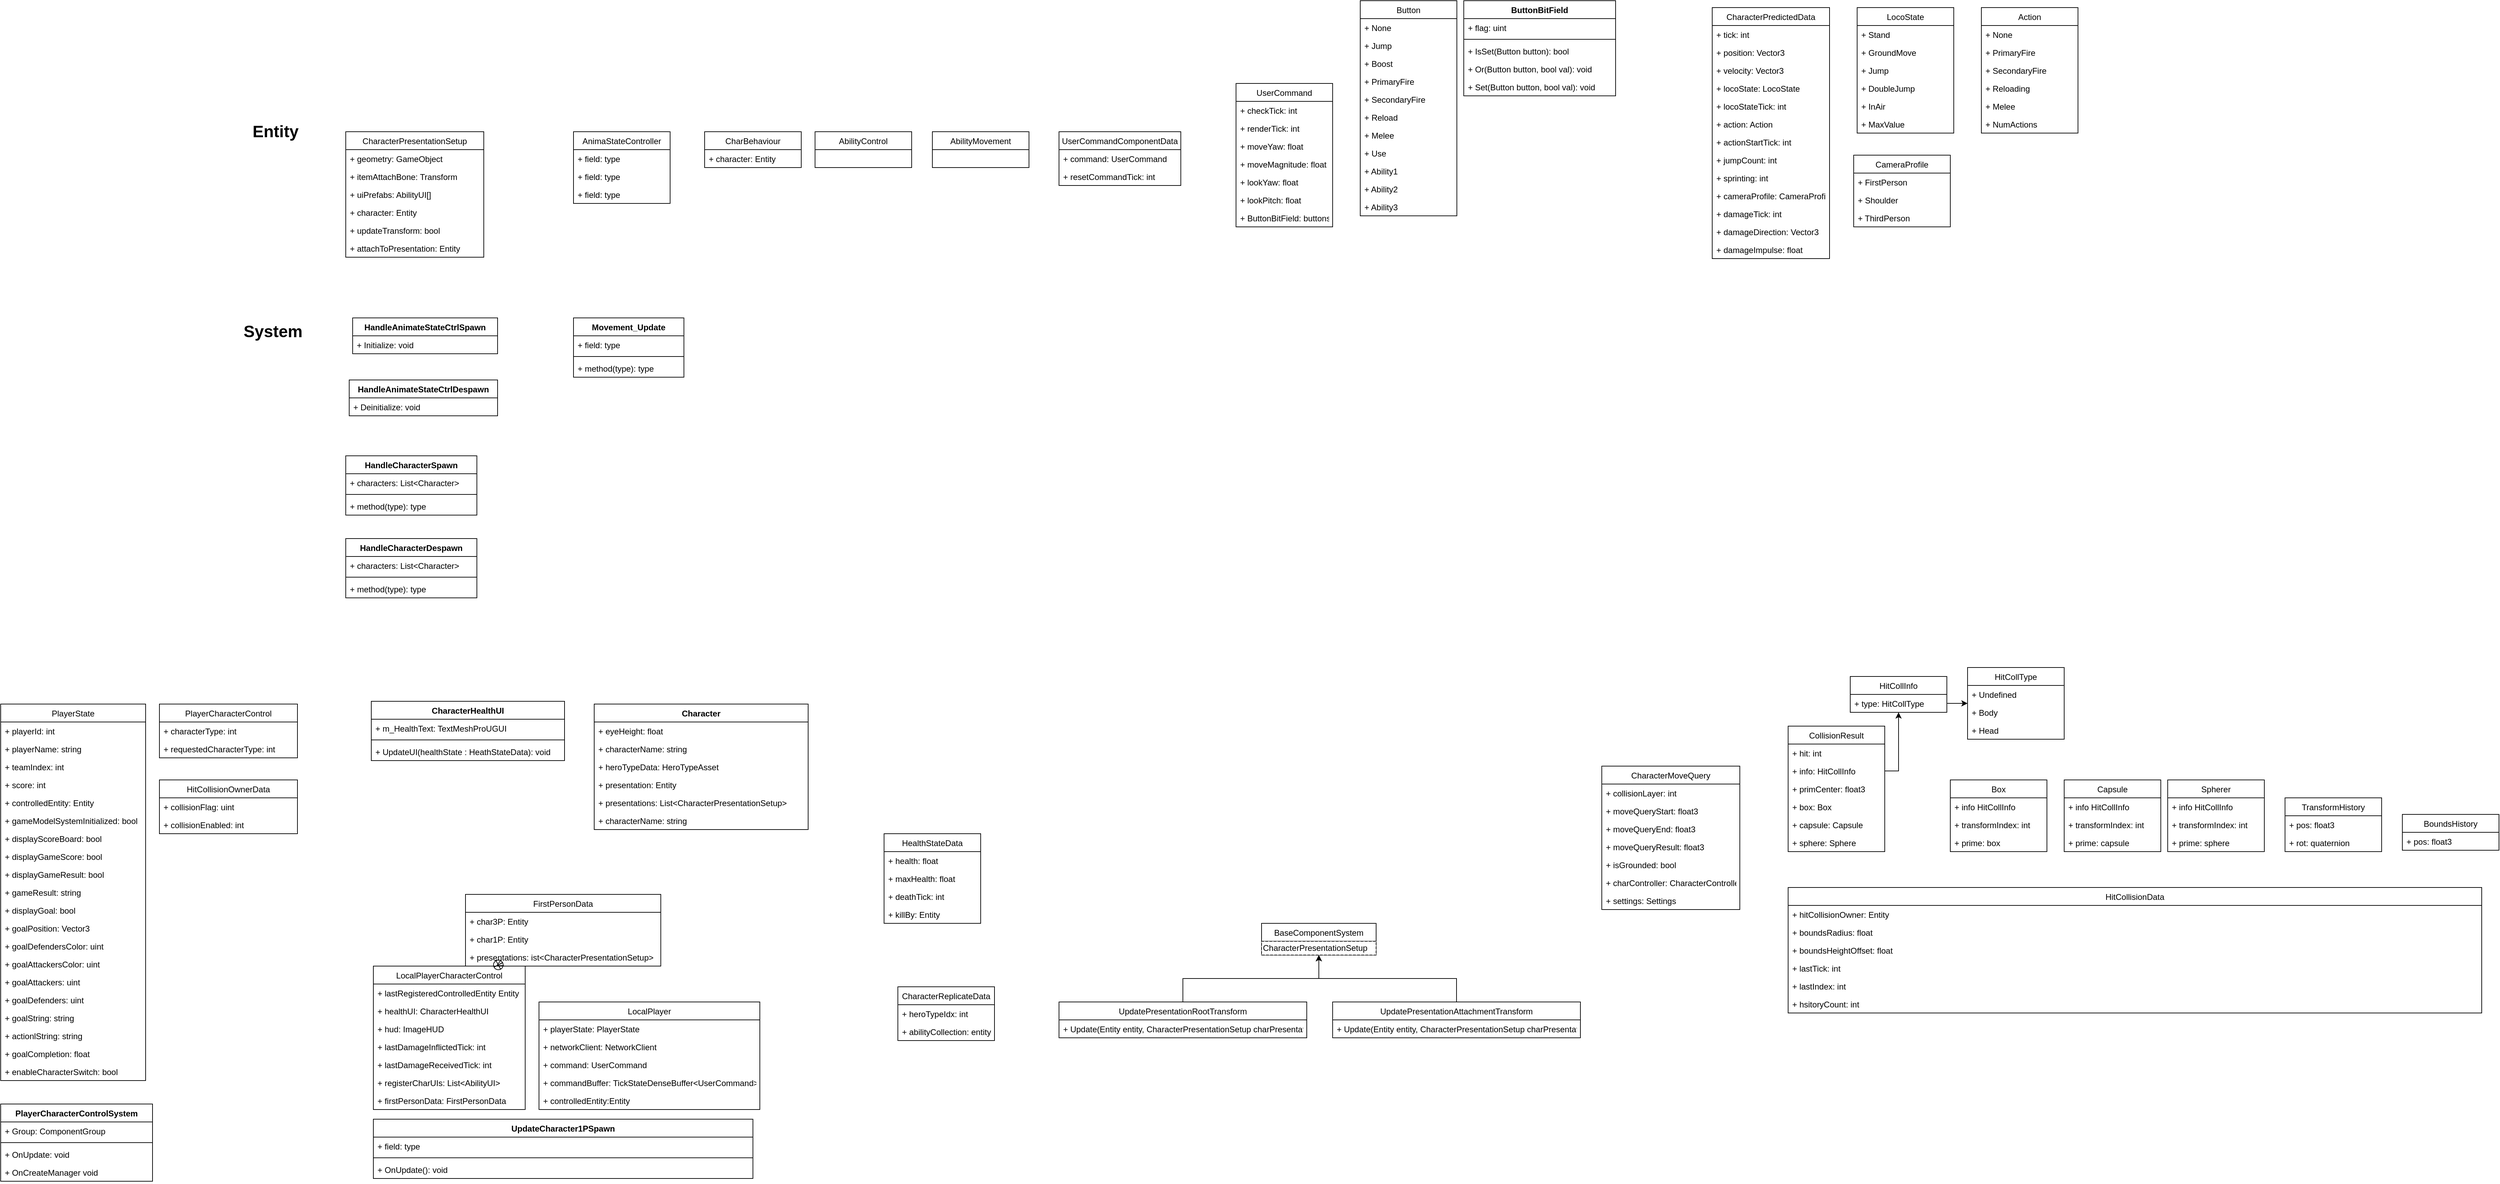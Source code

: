 <mxfile version="14.9.4" type="github">
  <diagram id="ZgwZ0shpW7y96EK6JcSE" name="Page-1">
    <mxGraphModel dx="1298" dy="1957" grid="1" gridSize="10" guides="1" tooltips="1" connect="1" arrows="1" fold="1" page="1" pageScale="1" pageWidth="827" pageHeight="1169" math="0" shadow="0">
      <root>
        <mxCell id="0" />
        <mxCell id="1" parent="0" />
        <mxCell id="YwsoUjTJJ9EDIz098vbR-1" value="PlayerCharacterControlSystem&#xa;" style="swimlane;fontStyle=1;align=center;verticalAlign=top;childLayout=stackLayout;horizontal=1;startSize=26;horizontalStack=0;resizeParent=1;resizeParentMax=0;resizeLast=0;collapsible=1;marginBottom=0;" parent="1" vertex="1">
          <mxGeometry x="10" y="520" width="220" height="112" as="geometry" />
        </mxCell>
        <mxCell id="YwsoUjTJJ9EDIz098vbR-2" value="+ Group: ComponentGroup" style="text;strokeColor=none;fillColor=none;align=left;verticalAlign=top;spacingLeft=4;spacingRight=4;overflow=hidden;rotatable=0;points=[[0,0.5],[1,0.5]];portConstraint=eastwest;" parent="YwsoUjTJJ9EDIz098vbR-1" vertex="1">
          <mxGeometry y="26" width="220" height="26" as="geometry" />
        </mxCell>
        <mxCell id="YwsoUjTJJ9EDIz098vbR-3" value="" style="line;strokeWidth=1;fillColor=none;align=left;verticalAlign=middle;spacingTop=-1;spacingLeft=3;spacingRight=3;rotatable=0;labelPosition=right;points=[];portConstraint=eastwest;" parent="YwsoUjTJJ9EDIz098vbR-1" vertex="1">
          <mxGeometry y="52" width="220" height="8" as="geometry" />
        </mxCell>
        <mxCell id="YwsoUjTJJ9EDIz098vbR-4" value="+ OnUpdate: void" style="text;strokeColor=none;fillColor=none;align=left;verticalAlign=top;spacingLeft=4;spacingRight=4;overflow=hidden;rotatable=0;points=[[0,0.5],[1,0.5]];portConstraint=eastwest;" parent="YwsoUjTJJ9EDIz098vbR-1" vertex="1">
          <mxGeometry y="60" width="220" height="26" as="geometry" />
        </mxCell>
        <mxCell id="xQAPyX6cDgKDkf4q8Rif-4" value="+ OnCreateManager void" style="text;strokeColor=none;fillColor=none;align=left;verticalAlign=top;spacingLeft=4;spacingRight=4;overflow=hidden;rotatable=0;points=[[0,0.5],[1,0.5]];portConstraint=eastwest;" parent="YwsoUjTJJ9EDIz098vbR-1" vertex="1">
          <mxGeometry y="86" width="220" height="26" as="geometry" />
        </mxCell>
        <mxCell id="YwsoUjTJJ9EDIz098vbR-5" value="PlayerCharacterControl" style="swimlane;fontStyle=0;childLayout=stackLayout;horizontal=1;startSize=26;fillColor=none;horizontalStack=0;resizeParent=1;resizeParentMax=0;resizeLast=0;collapsible=1;marginBottom=0;" parent="1" vertex="1">
          <mxGeometry x="240" y="-60" width="200" height="78" as="geometry" />
        </mxCell>
        <mxCell id="YwsoUjTJJ9EDIz098vbR-6" value="+ characterType: int" style="text;strokeColor=none;fillColor=none;align=left;verticalAlign=top;spacingLeft=4;spacingRight=4;overflow=hidden;rotatable=0;points=[[0,0.5],[1,0.5]];portConstraint=eastwest;" parent="YwsoUjTJJ9EDIz098vbR-5" vertex="1">
          <mxGeometry y="26" width="200" height="26" as="geometry" />
        </mxCell>
        <mxCell id="YwsoUjTJJ9EDIz098vbR-7" value="+ requestedCharacterType: int" style="text;strokeColor=none;fillColor=none;align=left;verticalAlign=top;spacingLeft=4;spacingRight=4;overflow=hidden;rotatable=0;points=[[0,0.5],[1,0.5]];portConstraint=eastwest;" parent="YwsoUjTJJ9EDIz098vbR-5" vertex="1">
          <mxGeometry y="52" width="200" height="26" as="geometry" />
        </mxCell>
        <mxCell id="YwsoUjTJJ9EDIz098vbR-9" value="PlayerState" style="swimlane;fontStyle=0;childLayout=stackLayout;horizontal=1;startSize=26;fillColor=none;horizontalStack=0;resizeParent=1;resizeParentMax=0;resizeLast=0;collapsible=1;marginBottom=0;" parent="1" vertex="1">
          <mxGeometry x="10" y="-60" width="210" height="546" as="geometry">
            <mxRectangle x="-10" y="190" width="90" height="26" as="alternateBounds" />
          </mxGeometry>
        </mxCell>
        <mxCell id="YwsoUjTJJ9EDIz098vbR-10" value="+ playerId: int" style="text;strokeColor=none;fillColor=none;align=left;verticalAlign=top;spacingLeft=4;spacingRight=4;overflow=hidden;rotatable=0;points=[[0,0.5],[1,0.5]];portConstraint=eastwest;" parent="YwsoUjTJJ9EDIz098vbR-9" vertex="1">
          <mxGeometry y="26" width="210" height="26" as="geometry" />
        </mxCell>
        <mxCell id="YwsoUjTJJ9EDIz098vbR-11" value="+ playerName: string" style="text;strokeColor=none;fillColor=none;align=left;verticalAlign=top;spacingLeft=4;spacingRight=4;overflow=hidden;rotatable=0;points=[[0,0.5],[1,0.5]];portConstraint=eastwest;" parent="YwsoUjTJJ9EDIz098vbR-9" vertex="1">
          <mxGeometry y="52" width="210" height="26" as="geometry" />
        </mxCell>
        <mxCell id="YwsoUjTJJ9EDIz098vbR-12" value="+ teamIndex: int" style="text;strokeColor=none;fillColor=none;align=left;verticalAlign=top;spacingLeft=4;spacingRight=4;overflow=hidden;rotatable=0;points=[[0,0.5],[1,0.5]];portConstraint=eastwest;" parent="YwsoUjTJJ9EDIz098vbR-9" vertex="1">
          <mxGeometry y="78" width="210" height="26" as="geometry" />
        </mxCell>
        <mxCell id="YwsoUjTJJ9EDIz098vbR-13" value="+ score: int" style="text;strokeColor=none;fillColor=none;align=left;verticalAlign=top;spacingLeft=4;spacingRight=4;overflow=hidden;rotatable=0;points=[[0,0.5],[1,0.5]];portConstraint=eastwest;" parent="YwsoUjTJJ9EDIz098vbR-9" vertex="1">
          <mxGeometry y="104" width="210" height="26" as="geometry" />
        </mxCell>
        <mxCell id="YwsoUjTJJ9EDIz098vbR-14" value="+ controlledEntity: Entity" style="text;strokeColor=none;fillColor=none;align=left;verticalAlign=top;spacingLeft=4;spacingRight=4;overflow=hidden;rotatable=0;points=[[0,0.5],[1,0.5]];portConstraint=eastwest;" parent="YwsoUjTJJ9EDIz098vbR-9" vertex="1">
          <mxGeometry y="130" width="210" height="26" as="geometry" />
        </mxCell>
        <mxCell id="YwsoUjTJJ9EDIz098vbR-15" value="+ gameModelSystemInitialized: bool" style="text;strokeColor=none;fillColor=none;align=left;verticalAlign=top;spacingLeft=4;spacingRight=4;overflow=hidden;rotatable=0;points=[[0,0.5],[1,0.5]];portConstraint=eastwest;" parent="YwsoUjTJJ9EDIz098vbR-9" vertex="1">
          <mxGeometry y="156" width="210" height="26" as="geometry" />
        </mxCell>
        <mxCell id="YwsoUjTJJ9EDIz098vbR-16" value="+ displayScoreBoard: bool" style="text;strokeColor=none;fillColor=none;align=left;verticalAlign=top;spacingLeft=4;spacingRight=4;overflow=hidden;rotatable=0;points=[[0,0.5],[1,0.5]];portConstraint=eastwest;" parent="YwsoUjTJJ9EDIz098vbR-9" vertex="1">
          <mxGeometry y="182" width="210" height="26" as="geometry" />
        </mxCell>
        <mxCell id="YwsoUjTJJ9EDIz098vbR-25" value="+ displayGameScore: bool" style="text;strokeColor=none;fillColor=none;align=left;verticalAlign=top;spacingLeft=4;spacingRight=4;overflow=hidden;rotatable=0;points=[[0,0.5],[1,0.5]];portConstraint=eastwest;" parent="YwsoUjTJJ9EDIz098vbR-9" vertex="1">
          <mxGeometry y="208" width="210" height="26" as="geometry" />
        </mxCell>
        <mxCell id="YwsoUjTJJ9EDIz098vbR-26" value="+ displayGameResult: bool" style="text;strokeColor=none;fillColor=none;align=left;verticalAlign=top;spacingLeft=4;spacingRight=4;overflow=hidden;rotatable=0;points=[[0,0.5],[1,0.5]];portConstraint=eastwest;" parent="YwsoUjTJJ9EDIz098vbR-9" vertex="1">
          <mxGeometry y="234" width="210" height="26" as="geometry" />
        </mxCell>
        <mxCell id="YwsoUjTJJ9EDIz098vbR-27" value="+ gameResult: string" style="text;strokeColor=none;fillColor=none;align=left;verticalAlign=top;spacingLeft=4;spacingRight=4;overflow=hidden;rotatable=0;points=[[0,0.5],[1,0.5]];portConstraint=eastwest;" parent="YwsoUjTJJ9EDIz098vbR-9" vertex="1">
          <mxGeometry y="260" width="210" height="26" as="geometry" />
        </mxCell>
        <mxCell id="YwsoUjTJJ9EDIz098vbR-28" value="+ displayGoal: bool" style="text;strokeColor=none;fillColor=none;align=left;verticalAlign=top;spacingLeft=4;spacingRight=4;overflow=hidden;rotatable=0;points=[[0,0.5],[1,0.5]];portConstraint=eastwest;" parent="YwsoUjTJJ9EDIz098vbR-9" vertex="1">
          <mxGeometry y="286" width="210" height="26" as="geometry" />
        </mxCell>
        <mxCell id="YwsoUjTJJ9EDIz098vbR-29" value="+ goalPosition: Vector3" style="text;strokeColor=none;fillColor=none;align=left;verticalAlign=top;spacingLeft=4;spacingRight=4;overflow=hidden;rotatable=0;points=[[0,0.5],[1,0.5]];portConstraint=eastwest;" parent="YwsoUjTJJ9EDIz098vbR-9" vertex="1">
          <mxGeometry y="312" width="210" height="26" as="geometry" />
        </mxCell>
        <mxCell id="YwsoUjTJJ9EDIz098vbR-30" value="+ goalDefendersColor: uint" style="text;strokeColor=none;fillColor=none;align=left;verticalAlign=top;spacingLeft=4;spacingRight=4;overflow=hidden;rotatable=0;points=[[0,0.5],[1,0.5]];portConstraint=eastwest;" parent="YwsoUjTJJ9EDIz098vbR-9" vertex="1">
          <mxGeometry y="338" width="210" height="26" as="geometry" />
        </mxCell>
        <mxCell id="YwsoUjTJJ9EDIz098vbR-31" value="+ goalAttackersColor: uint" style="text;strokeColor=none;fillColor=none;align=left;verticalAlign=top;spacingLeft=4;spacingRight=4;overflow=hidden;rotatable=0;points=[[0,0.5],[1,0.5]];portConstraint=eastwest;" parent="YwsoUjTJJ9EDIz098vbR-9" vertex="1">
          <mxGeometry y="364" width="210" height="26" as="geometry" />
        </mxCell>
        <mxCell id="YwsoUjTJJ9EDIz098vbR-32" value="+ goalAttackers: uint" style="text;strokeColor=none;fillColor=none;align=left;verticalAlign=top;spacingLeft=4;spacingRight=4;overflow=hidden;rotatable=0;points=[[0,0.5],[1,0.5]];portConstraint=eastwest;" parent="YwsoUjTJJ9EDIz098vbR-9" vertex="1">
          <mxGeometry y="390" width="210" height="26" as="geometry" />
        </mxCell>
        <mxCell id="YwsoUjTJJ9EDIz098vbR-33" value="+ goalDefenders: uint" style="text;strokeColor=none;fillColor=none;align=left;verticalAlign=top;spacingLeft=4;spacingRight=4;overflow=hidden;rotatable=0;points=[[0,0.5],[1,0.5]];portConstraint=eastwest;" parent="YwsoUjTJJ9EDIz098vbR-9" vertex="1">
          <mxGeometry y="416" width="210" height="26" as="geometry" />
        </mxCell>
        <mxCell id="YwsoUjTJJ9EDIz098vbR-34" value="+ goalString: string" style="text;strokeColor=none;fillColor=none;align=left;verticalAlign=top;spacingLeft=4;spacingRight=4;overflow=hidden;rotatable=0;points=[[0,0.5],[1,0.5]];portConstraint=eastwest;" parent="YwsoUjTJJ9EDIz098vbR-9" vertex="1">
          <mxGeometry y="442" width="210" height="26" as="geometry" />
        </mxCell>
        <mxCell id="YwsoUjTJJ9EDIz098vbR-35" value="+ actionlString: string" style="text;strokeColor=none;fillColor=none;align=left;verticalAlign=top;spacingLeft=4;spacingRight=4;overflow=hidden;rotatable=0;points=[[0,0.5],[1,0.5]];portConstraint=eastwest;" parent="YwsoUjTJJ9EDIz098vbR-9" vertex="1">
          <mxGeometry y="468" width="210" height="26" as="geometry" />
        </mxCell>
        <mxCell id="YwsoUjTJJ9EDIz098vbR-36" value="+ goalCompletion: float" style="text;strokeColor=none;fillColor=none;align=left;verticalAlign=top;spacingLeft=4;spacingRight=4;overflow=hidden;rotatable=0;points=[[0,0.5],[1,0.5]];portConstraint=eastwest;" parent="YwsoUjTJJ9EDIz098vbR-9" vertex="1">
          <mxGeometry y="494" width="210" height="26" as="geometry" />
        </mxCell>
        <mxCell id="YwsoUjTJJ9EDIz098vbR-37" value="+ enableCharacterSwitch: bool" style="text;strokeColor=none;fillColor=none;align=left;verticalAlign=top;spacingLeft=4;spacingRight=4;overflow=hidden;rotatable=0;points=[[0,0.5],[1,0.5]];portConstraint=eastwest;" parent="YwsoUjTJJ9EDIz098vbR-9" vertex="1">
          <mxGeometry y="520" width="210" height="26" as="geometry" />
        </mxCell>
        <mxCell id="xQAPyX6cDgKDkf4q8Rif-1" value="HitCollisionOwnerData" style="swimlane;fontStyle=0;childLayout=stackLayout;horizontal=1;startSize=26;fillColor=none;horizontalStack=0;resizeParent=1;resizeParentMax=0;resizeLast=0;collapsible=1;marginBottom=0;" parent="1" vertex="1">
          <mxGeometry x="240" y="50" width="200" height="78" as="geometry" />
        </mxCell>
        <mxCell id="xQAPyX6cDgKDkf4q8Rif-2" value="+ collisionFlag: uint" style="text;strokeColor=none;fillColor=none;align=left;verticalAlign=top;spacingLeft=4;spacingRight=4;overflow=hidden;rotatable=0;points=[[0,0.5],[1,0.5]];portConstraint=eastwest;" parent="xQAPyX6cDgKDkf4q8Rif-1" vertex="1">
          <mxGeometry y="26" width="200" height="26" as="geometry" />
        </mxCell>
        <mxCell id="xQAPyX6cDgKDkf4q8Rif-3" value="+ collisionEnabled: int" style="text;strokeColor=none;fillColor=none;align=left;verticalAlign=top;spacingLeft=4;spacingRight=4;overflow=hidden;rotatable=0;points=[[0,0.5],[1,0.5]];portConstraint=eastwest;" parent="xQAPyX6cDgKDkf4q8Rif-1" vertex="1">
          <mxGeometry y="52" width="200" height="26" as="geometry" />
        </mxCell>
        <mxCell id="EnSLmsnrf0qdKdnjyVf9-1" value="UpdateCharacter1PSpawn" style="swimlane;fontStyle=1;align=center;verticalAlign=top;childLayout=stackLayout;horizontal=1;startSize=26;horizontalStack=0;resizeParent=1;resizeParentMax=0;resizeLast=0;collapsible=1;marginBottom=0;" parent="1" vertex="1">
          <mxGeometry x="550" y="542" width="550" height="86" as="geometry" />
        </mxCell>
        <mxCell id="EnSLmsnrf0qdKdnjyVf9-2" value="+ field: type" style="text;strokeColor=none;fillColor=none;align=left;verticalAlign=top;spacingLeft=4;spacingRight=4;overflow=hidden;rotatable=0;points=[[0,0.5],[1,0.5]];portConstraint=eastwest;" parent="EnSLmsnrf0qdKdnjyVf9-1" vertex="1">
          <mxGeometry y="26" width="550" height="26" as="geometry" />
        </mxCell>
        <mxCell id="EnSLmsnrf0qdKdnjyVf9-3" value="" style="line;strokeWidth=1;fillColor=none;align=left;verticalAlign=middle;spacingTop=-1;spacingLeft=3;spacingRight=3;rotatable=0;labelPosition=right;points=[];portConstraint=eastwest;" parent="EnSLmsnrf0qdKdnjyVf9-1" vertex="1">
          <mxGeometry y="52" width="550" height="8" as="geometry" />
        </mxCell>
        <mxCell id="EnSLmsnrf0qdKdnjyVf9-4" value="+ OnUpdate(): void" style="text;strokeColor=none;fillColor=none;align=left;verticalAlign=top;spacingLeft=4;spacingRight=4;overflow=hidden;rotatable=0;points=[[0,0.5],[1,0.5]];portConstraint=eastwest;" parent="EnSLmsnrf0qdKdnjyVf9-1" vertex="1">
          <mxGeometry y="60" width="550" height="26" as="geometry" />
        </mxCell>
        <mxCell id="EnSLmsnrf0qdKdnjyVf9-5" value="LocalPlayerCharacterControl" style="swimlane;fontStyle=0;childLayout=stackLayout;horizontal=1;startSize=26;fillColor=none;horizontalStack=0;resizeParent=1;resizeParentMax=0;resizeLast=0;collapsible=1;marginBottom=0;" parent="1" vertex="1">
          <mxGeometry x="550" y="320" width="220" height="208" as="geometry" />
        </mxCell>
        <mxCell id="EnSLmsnrf0qdKdnjyVf9-6" value="+ lastRegisteredControlledEntity Entity" style="text;strokeColor=none;fillColor=none;align=left;verticalAlign=top;spacingLeft=4;spacingRight=4;overflow=hidden;rotatable=0;points=[[0,0.5],[1,0.5]];portConstraint=eastwest;" parent="EnSLmsnrf0qdKdnjyVf9-5" vertex="1">
          <mxGeometry y="26" width="220" height="26" as="geometry" />
        </mxCell>
        <mxCell id="EnSLmsnrf0qdKdnjyVf9-7" value="+ healthUI: CharacterHealthUI" style="text;strokeColor=none;fillColor=none;align=left;verticalAlign=top;spacingLeft=4;spacingRight=4;overflow=hidden;rotatable=0;points=[[0,0.5],[1,0.5]];portConstraint=eastwest;" parent="EnSLmsnrf0qdKdnjyVf9-5" vertex="1">
          <mxGeometry y="52" width="220" height="26" as="geometry" />
        </mxCell>
        <mxCell id="EnSLmsnrf0qdKdnjyVf9-8" value="+ hud: ImageHUD" style="text;strokeColor=none;fillColor=none;align=left;verticalAlign=top;spacingLeft=4;spacingRight=4;overflow=hidden;rotatable=0;points=[[0,0.5],[1,0.5]];portConstraint=eastwest;" parent="EnSLmsnrf0qdKdnjyVf9-5" vertex="1">
          <mxGeometry y="78" width="220" height="26" as="geometry" />
        </mxCell>
        <mxCell id="EnSLmsnrf0qdKdnjyVf9-9" value="+ lastDamageInflictedTick: int" style="text;strokeColor=none;fillColor=none;align=left;verticalAlign=top;spacingLeft=4;spacingRight=4;overflow=hidden;rotatable=0;points=[[0,0.5],[1,0.5]];portConstraint=eastwest;" parent="EnSLmsnrf0qdKdnjyVf9-5" vertex="1">
          <mxGeometry y="104" width="220" height="26" as="geometry" />
        </mxCell>
        <mxCell id="udVq7MIfCVP84r-vdqy7-1" value="+ lastDamageReceivedTick: int" style="text;strokeColor=none;fillColor=none;align=left;verticalAlign=top;spacingLeft=4;spacingRight=4;overflow=hidden;rotatable=0;points=[[0,0.5],[1,0.5]];portConstraint=eastwest;" parent="EnSLmsnrf0qdKdnjyVf9-5" vertex="1">
          <mxGeometry y="130" width="220" height="26" as="geometry" />
        </mxCell>
        <mxCell id="udVq7MIfCVP84r-vdqy7-2" value="+ registerCharUIs: List&lt;AbilityUI&gt;" style="text;strokeColor=none;fillColor=none;align=left;verticalAlign=top;spacingLeft=4;spacingRight=4;overflow=hidden;rotatable=0;points=[[0,0.5],[1,0.5]];portConstraint=eastwest;" parent="EnSLmsnrf0qdKdnjyVf9-5" vertex="1">
          <mxGeometry y="156" width="220" height="26" as="geometry" />
        </mxCell>
        <mxCell id="udVq7MIfCVP84r-vdqy7-8" value="+ firstPersonData: FirstPersonData" style="text;strokeColor=none;fillColor=none;align=left;verticalAlign=top;spacingLeft=4;spacingRight=4;overflow=hidden;rotatable=0;points=[[0,0.5],[1,0.5]];portConstraint=eastwest;" parent="EnSLmsnrf0qdKdnjyVf9-5" vertex="1">
          <mxGeometry y="182" width="220" height="26" as="geometry" />
        </mxCell>
        <mxCell id="udVq7MIfCVP84r-vdqy7-3" value="FirstPersonData" style="swimlane;fontStyle=0;childLayout=stackLayout;horizontal=1;startSize=26;fillColor=none;horizontalStack=0;resizeParent=1;resizeParentMax=0;resizeLast=0;collapsible=1;marginBottom=0;" parent="1" vertex="1">
          <mxGeometry x="683.5" y="216" width="283" height="104" as="geometry" />
        </mxCell>
        <mxCell id="udVq7MIfCVP84r-vdqy7-4" value="+ char3P: Entity" style="text;strokeColor=none;fillColor=none;align=left;verticalAlign=top;spacingLeft=4;spacingRight=4;overflow=hidden;rotatable=0;points=[[0,0.5],[1,0.5]];portConstraint=eastwest;" parent="udVq7MIfCVP84r-vdqy7-3" vertex="1">
          <mxGeometry y="26" width="283" height="26" as="geometry" />
        </mxCell>
        <mxCell id="udVq7MIfCVP84r-vdqy7-5" value="+ char1P: Entity" style="text;strokeColor=none;fillColor=none;align=left;verticalAlign=top;spacingLeft=4;spacingRight=4;overflow=hidden;rotatable=0;points=[[0,0.5],[1,0.5]];portConstraint=eastwest;" parent="udVq7MIfCVP84r-vdqy7-3" vertex="1">
          <mxGeometry y="52" width="283" height="26" as="geometry" />
        </mxCell>
        <mxCell id="udVq7MIfCVP84r-vdqy7-6" value="+ presentations: ist&lt;CharacterPresentationSetup&gt;" style="text;strokeColor=none;fillColor=none;align=left;verticalAlign=top;spacingLeft=4;spacingRight=4;overflow=hidden;rotatable=0;points=[[0,0.5],[1,0.5]];portConstraint=eastwest;" parent="udVq7MIfCVP84r-vdqy7-3" vertex="1">
          <mxGeometry y="78" width="283" height="26" as="geometry" />
        </mxCell>
        <mxCell id="udVq7MIfCVP84r-vdqy7-9" value="CharacterHealthUI" style="swimlane;fontStyle=1;align=center;verticalAlign=top;childLayout=stackLayout;horizontal=1;startSize=26;horizontalStack=0;resizeParent=1;resizeParentMax=0;resizeLast=0;collapsible=1;marginBottom=0;" parent="1" vertex="1">
          <mxGeometry x="547" y="-64" width="280" height="86" as="geometry" />
        </mxCell>
        <mxCell id="udVq7MIfCVP84r-vdqy7-10" value="+ m_HealthText: TextMeshProUGUI" style="text;strokeColor=none;fillColor=none;align=left;verticalAlign=top;spacingLeft=4;spacingRight=4;overflow=hidden;rotatable=0;points=[[0,0.5],[1,0.5]];portConstraint=eastwest;" parent="udVq7MIfCVP84r-vdqy7-9" vertex="1">
          <mxGeometry y="26" width="280" height="26" as="geometry" />
        </mxCell>
        <mxCell id="udVq7MIfCVP84r-vdqy7-11" value="" style="line;strokeWidth=1;fillColor=none;align=left;verticalAlign=middle;spacingTop=-1;spacingLeft=3;spacingRight=3;rotatable=0;labelPosition=right;points=[];portConstraint=eastwest;" parent="udVq7MIfCVP84r-vdqy7-9" vertex="1">
          <mxGeometry y="52" width="280" height="8" as="geometry" />
        </mxCell>
        <mxCell id="udVq7MIfCVP84r-vdqy7-12" value="+ UpdateUI(healthState : HeathStateData): void" style="text;strokeColor=none;fillColor=none;align=left;verticalAlign=top;spacingLeft=4;spacingRight=4;overflow=hidden;rotatable=0;points=[[0,0.5],[1,0.5]];portConstraint=eastwest;" parent="udVq7MIfCVP84r-vdqy7-9" vertex="1">
          <mxGeometry y="60" width="280" height="26" as="geometry" />
        </mxCell>
        <mxCell id="udVq7MIfCVP84r-vdqy7-13" value="LocalPlayer" style="swimlane;fontStyle=0;childLayout=stackLayout;horizontal=1;startSize=26;fillColor=none;horizontalStack=0;resizeParent=1;resizeParentMax=0;resizeLast=0;collapsible=1;marginBottom=0;" parent="1" vertex="1">
          <mxGeometry x="790" y="372" width="320" height="156" as="geometry" />
        </mxCell>
        <mxCell id="udVq7MIfCVP84r-vdqy7-14" value="+ playerState: PlayerState" style="text;strokeColor=none;fillColor=none;align=left;verticalAlign=top;spacingLeft=4;spacingRight=4;overflow=hidden;rotatable=0;points=[[0,0.5],[1,0.5]];portConstraint=eastwest;" parent="udVq7MIfCVP84r-vdqy7-13" vertex="1">
          <mxGeometry y="26" width="320" height="26" as="geometry" />
        </mxCell>
        <mxCell id="udVq7MIfCVP84r-vdqy7-15" value="+ networkClient: NetworkClient" style="text;strokeColor=none;fillColor=none;align=left;verticalAlign=top;spacingLeft=4;spacingRight=4;overflow=hidden;rotatable=0;points=[[0,0.5],[1,0.5]];portConstraint=eastwest;" parent="udVq7MIfCVP84r-vdqy7-13" vertex="1">
          <mxGeometry y="52" width="320" height="26" as="geometry" />
        </mxCell>
        <mxCell id="udVq7MIfCVP84r-vdqy7-16" value="+ command: UserCommand" style="text;strokeColor=none;fillColor=none;align=left;verticalAlign=top;spacingLeft=4;spacingRight=4;overflow=hidden;rotatable=0;points=[[0,0.5],[1,0.5]];portConstraint=eastwest;" parent="udVq7MIfCVP84r-vdqy7-13" vertex="1">
          <mxGeometry y="78" width="320" height="26" as="geometry" />
        </mxCell>
        <mxCell id="udVq7MIfCVP84r-vdqy7-17" value="+ commandBuffer: TickStateDenseBuffer&lt;UserCommand&gt;" style="text;strokeColor=none;fillColor=none;align=left;verticalAlign=top;spacingLeft=4;spacingRight=4;overflow=hidden;rotatable=0;points=[[0,0.5],[1,0.5]];portConstraint=eastwest;" parent="udVq7MIfCVP84r-vdqy7-13" vertex="1">
          <mxGeometry y="104" width="320" height="26" as="geometry" />
        </mxCell>
        <mxCell id="udVq7MIfCVP84r-vdqy7-18" value="+ controlledEntity:Entity" style="text;strokeColor=none;fillColor=none;align=left;verticalAlign=top;spacingLeft=4;spacingRight=4;overflow=hidden;rotatable=0;points=[[0,0.5],[1,0.5]];portConstraint=eastwest;" parent="udVq7MIfCVP84r-vdqy7-13" vertex="1">
          <mxGeometry y="130" width="320" height="26" as="geometry" />
        </mxCell>
        <mxCell id="udVq7MIfCVP84r-vdqy7-19" value="Character" style="swimlane;fontStyle=1;align=center;verticalAlign=top;childLayout=stackLayout;horizontal=1;startSize=26;horizontalStack=0;resizeParent=1;resizeParentMax=0;resizeLast=0;collapsible=1;marginBottom=0;" parent="1" vertex="1">
          <mxGeometry x="870" y="-60" width="310" height="182" as="geometry" />
        </mxCell>
        <mxCell id="udVq7MIfCVP84r-vdqy7-20" value="+ eyeHeight: float" style="text;strokeColor=none;fillColor=none;align=left;verticalAlign=top;spacingLeft=4;spacingRight=4;overflow=hidden;rotatable=0;points=[[0,0.5],[1,0.5]];portConstraint=eastwest;" parent="udVq7MIfCVP84r-vdqy7-19" vertex="1">
          <mxGeometry y="26" width="310" height="26" as="geometry" />
        </mxCell>
        <mxCell id="udVq7MIfCVP84r-vdqy7-27" value="+ characterName: string" style="text;strokeColor=none;fillColor=none;align=left;verticalAlign=top;spacingLeft=4;spacingRight=4;overflow=hidden;rotatable=0;points=[[0,0.5],[1,0.5]];portConstraint=eastwest;" parent="udVq7MIfCVP84r-vdqy7-19" vertex="1">
          <mxGeometry y="52" width="310" height="26" as="geometry" />
        </mxCell>
        <mxCell id="udVq7MIfCVP84r-vdqy7-22" value="+ heroTypeData: HeroTypeAsset" style="text;strokeColor=none;fillColor=none;align=left;verticalAlign=top;spacingLeft=4;spacingRight=4;overflow=hidden;rotatable=0;points=[[0,0.5],[1,0.5]];portConstraint=eastwest;" parent="udVq7MIfCVP84r-vdqy7-19" vertex="1">
          <mxGeometry y="78" width="310" height="26" as="geometry" />
        </mxCell>
        <mxCell id="udVq7MIfCVP84r-vdqy7-28" value="+ presentation: Entity" style="text;strokeColor=none;fillColor=none;align=left;verticalAlign=top;spacingLeft=4;spacingRight=4;overflow=hidden;rotatable=0;points=[[0,0.5],[1,0.5]];portConstraint=eastwest;" parent="udVq7MIfCVP84r-vdqy7-19" vertex="1">
          <mxGeometry y="104" width="310" height="26" as="geometry" />
        </mxCell>
        <mxCell id="udVq7MIfCVP84r-vdqy7-29" value="+ presentations: List&lt;CharacterPresentationSetup&gt;" style="text;strokeColor=none;fillColor=none;align=left;verticalAlign=top;spacingLeft=4;spacingRight=4;overflow=hidden;rotatable=0;points=[[0,0.5],[1,0.5]];portConstraint=eastwest;" parent="udVq7MIfCVP84r-vdqy7-19" vertex="1">
          <mxGeometry y="130" width="310" height="26" as="geometry" />
        </mxCell>
        <mxCell id="udVq7MIfCVP84r-vdqy7-30" value="+ characterName: string" style="text;strokeColor=none;fillColor=none;align=left;verticalAlign=top;spacingLeft=4;spacingRight=4;overflow=hidden;rotatable=0;points=[[0,0.5],[1,0.5]];portConstraint=eastwest;" parent="udVq7MIfCVP84r-vdqy7-19" vertex="1">
          <mxGeometry y="156" width="310" height="26" as="geometry" />
        </mxCell>
        <mxCell id="udVq7MIfCVP84r-vdqy7-31" value="HandleCharacterSpawn" style="swimlane;fontStyle=1;align=center;verticalAlign=top;childLayout=stackLayout;horizontal=1;startSize=26;horizontalStack=0;resizeParent=1;resizeParentMax=0;resizeLast=0;collapsible=1;marginBottom=0;" parent="1" vertex="1">
          <mxGeometry x="510" y="-420" width="190" height="86" as="geometry" />
        </mxCell>
        <mxCell id="udVq7MIfCVP84r-vdqy7-32" value="+ characters: List&lt;Character&gt;" style="text;strokeColor=none;fillColor=none;align=left;verticalAlign=top;spacingLeft=4;spacingRight=4;overflow=hidden;rotatable=0;points=[[0,0.5],[1,0.5]];portConstraint=eastwest;" parent="udVq7MIfCVP84r-vdqy7-31" vertex="1">
          <mxGeometry y="26" width="190" height="26" as="geometry" />
        </mxCell>
        <mxCell id="udVq7MIfCVP84r-vdqy7-33" value="" style="line;strokeWidth=1;fillColor=none;align=left;verticalAlign=middle;spacingTop=-1;spacingLeft=3;spacingRight=3;rotatable=0;labelPosition=right;points=[];portConstraint=eastwest;" parent="udVq7MIfCVP84r-vdqy7-31" vertex="1">
          <mxGeometry y="52" width="190" height="8" as="geometry" />
        </mxCell>
        <mxCell id="udVq7MIfCVP84r-vdqy7-34" value="+ method(type): type" style="text;strokeColor=none;fillColor=none;align=left;verticalAlign=top;spacingLeft=4;spacingRight=4;overflow=hidden;rotatable=0;points=[[0,0.5],[1,0.5]];portConstraint=eastwest;" parent="udVq7MIfCVP84r-vdqy7-31" vertex="1">
          <mxGeometry y="60" width="190" height="26" as="geometry" />
        </mxCell>
        <mxCell id="udVq7MIfCVP84r-vdqy7-35" value="CharacterReplicateData" style="swimlane;fontStyle=0;childLayout=stackLayout;horizontal=1;startSize=26;fillColor=none;horizontalStack=0;resizeParent=1;resizeParentMax=0;resizeLast=0;collapsible=1;marginBottom=0;" parent="1" vertex="1">
          <mxGeometry x="1310" y="350" width="140" height="78" as="geometry" />
        </mxCell>
        <mxCell id="udVq7MIfCVP84r-vdqy7-36" value="+ heroTypeIdx: int" style="text;strokeColor=none;fillColor=none;align=left;verticalAlign=top;spacingLeft=4;spacingRight=4;overflow=hidden;rotatable=0;points=[[0,0.5],[1,0.5]];portConstraint=eastwest;" parent="udVq7MIfCVP84r-vdqy7-35" vertex="1">
          <mxGeometry y="26" width="140" height="26" as="geometry" />
        </mxCell>
        <mxCell id="udVq7MIfCVP84r-vdqy7-37" value="+ abilityCollection: entity" style="text;strokeColor=none;fillColor=none;align=left;verticalAlign=top;spacingLeft=4;spacingRight=4;overflow=hidden;rotatable=0;points=[[0,0.5],[1,0.5]];portConstraint=eastwest;" parent="udVq7MIfCVP84r-vdqy7-35" vertex="1">
          <mxGeometry y="52" width="140" height="26" as="geometry" />
        </mxCell>
        <mxCell id="udVq7MIfCVP84r-vdqy7-39" value="CharacterPresentationSetup" style="swimlane;fontStyle=0;childLayout=stackLayout;horizontal=1;startSize=26;fillColor=none;horizontalStack=0;resizeParent=1;resizeParentMax=0;resizeLast=0;collapsible=1;marginBottom=0;" parent="1" vertex="1">
          <mxGeometry x="510" y="-890" width="200" height="182" as="geometry" />
        </mxCell>
        <mxCell id="udVq7MIfCVP84r-vdqy7-40" value="+ geometry: GameObject" style="text;strokeColor=none;fillColor=none;align=left;verticalAlign=top;spacingLeft=4;spacingRight=4;overflow=hidden;rotatable=0;points=[[0,0.5],[1,0.5]];portConstraint=eastwest;" parent="udVq7MIfCVP84r-vdqy7-39" vertex="1">
          <mxGeometry y="26" width="200" height="26" as="geometry" />
        </mxCell>
        <mxCell id="udVq7MIfCVP84r-vdqy7-41" value="+ itemAttachBone: Transform" style="text;strokeColor=none;fillColor=none;align=left;verticalAlign=top;spacingLeft=4;spacingRight=4;overflow=hidden;rotatable=0;points=[[0,0.5],[1,0.5]];portConstraint=eastwest;" parent="udVq7MIfCVP84r-vdqy7-39" vertex="1">
          <mxGeometry y="52" width="200" height="26" as="geometry" />
        </mxCell>
        <mxCell id="udVq7MIfCVP84r-vdqy7-42" value="+ uiPrefabs: AbilityUI[]" style="text;strokeColor=none;fillColor=none;align=left;verticalAlign=top;spacingLeft=4;spacingRight=4;overflow=hidden;rotatable=0;points=[[0,0.5],[1,0.5]];portConstraint=eastwest;" parent="udVq7MIfCVP84r-vdqy7-39" vertex="1">
          <mxGeometry y="78" width="200" height="26" as="geometry" />
        </mxCell>
        <mxCell id="udVq7MIfCVP84r-vdqy7-43" value="+ character: Entity" style="text;strokeColor=none;fillColor=none;align=left;verticalAlign=top;spacingLeft=4;spacingRight=4;overflow=hidden;rotatable=0;points=[[0,0.5],[1,0.5]];portConstraint=eastwest;" parent="udVq7MIfCVP84r-vdqy7-39" vertex="1">
          <mxGeometry y="104" width="200" height="26" as="geometry" />
        </mxCell>
        <mxCell id="udVq7MIfCVP84r-vdqy7-44" value="+ updateTransform: bool" style="text;strokeColor=none;fillColor=none;align=left;verticalAlign=top;spacingLeft=4;spacingRight=4;overflow=hidden;rotatable=0;points=[[0,0.5],[1,0.5]];portConstraint=eastwest;" parent="udVq7MIfCVP84r-vdqy7-39" vertex="1">
          <mxGeometry y="130" width="200" height="26" as="geometry" />
        </mxCell>
        <mxCell id="udVq7MIfCVP84r-vdqy7-45" value="+ attachToPresentation: Entity" style="text;strokeColor=none;fillColor=none;align=left;verticalAlign=top;spacingLeft=4;spacingRight=4;overflow=hidden;rotatable=0;points=[[0,0.5],[1,0.5]];portConstraint=eastwest;" parent="udVq7MIfCVP84r-vdqy7-39" vertex="1">
          <mxGeometry y="156" width="200" height="26" as="geometry" />
        </mxCell>
        <mxCell id="udVq7MIfCVP84r-vdqy7-46" value="BaseComponentSystem" style="swimlane;fontStyle=0;childLayout=stackLayout;horizontal=1;startSize=26;fillColor=none;horizontalStack=0;resizeParent=1;resizeParentMax=0;resizeLast=0;collapsible=1;marginBottom=0;" parent="1" vertex="1">
          <mxGeometry x="1837" y="258" width="166" height="46" as="geometry" />
        </mxCell>
        <mxCell id="udVq7MIfCVP84r-vdqy7-60" value="CharacterPresentationSetup" style="shape=partialRectangle;html=1;top=1;align=left;dashed=1;" parent="udVq7MIfCVP84r-vdqy7-46" vertex="1">
          <mxGeometry y="26" width="166" height="20" as="geometry" />
        </mxCell>
        <mxCell id="udVq7MIfCVP84r-vdqy7-66" style="edgeStyle=orthogonalEdgeStyle;rounded=0;orthogonalLoop=1;jettySize=auto;html=1;" parent="1" source="udVq7MIfCVP84r-vdqy7-62" target="udVq7MIfCVP84r-vdqy7-46" edge="1">
          <mxGeometry relative="1" as="geometry" />
        </mxCell>
        <mxCell id="udVq7MIfCVP84r-vdqy7-62" value="UpdatePresentationRootTransform" style="swimlane;fontStyle=0;childLayout=stackLayout;horizontal=1;startSize=26;fillColor=none;horizontalStack=0;resizeParent=1;resizeParentMax=0;resizeLast=0;collapsible=1;marginBottom=0;" parent="1" vertex="1">
          <mxGeometry x="1543.5" y="372" width="359" height="52" as="geometry" />
        </mxCell>
        <mxCell id="udVq7MIfCVP84r-vdqy7-65" value="+ Update(Entity entity, CharacterPresentationSetup charPresentation): void" style="text;strokeColor=none;fillColor=none;align=left;verticalAlign=top;spacingLeft=4;spacingRight=4;overflow=hidden;rotatable=0;points=[[0,0.5],[1,0.5]];portConstraint=eastwest;" parent="udVq7MIfCVP84r-vdqy7-62" vertex="1">
          <mxGeometry y="26" width="359" height="26" as="geometry" />
        </mxCell>
        <mxCell id="udVq7MIfCVP84r-vdqy7-69" style="edgeStyle=orthogonalEdgeStyle;rounded=0;orthogonalLoop=1;jettySize=auto;html=1;" parent="1" source="udVq7MIfCVP84r-vdqy7-67" target="udVq7MIfCVP84r-vdqy7-46" edge="1">
          <mxGeometry relative="1" as="geometry" />
        </mxCell>
        <mxCell id="udVq7MIfCVP84r-vdqy7-67" value="UpdatePresentationAttachmentTransform" style="swimlane;fontStyle=0;childLayout=stackLayout;horizontal=1;startSize=26;fillColor=none;horizontalStack=0;resizeParent=1;resizeParentMax=0;resizeLast=0;collapsible=1;marginBottom=0;" parent="1" vertex="1">
          <mxGeometry x="1940" y="372" width="359" height="52" as="geometry" />
        </mxCell>
        <mxCell id="udVq7MIfCVP84r-vdqy7-68" value="+ Update(Entity entity, CharacterPresentationSetup charPresentation): void" style="text;strokeColor=none;fillColor=none;align=left;verticalAlign=top;spacingLeft=4;spacingRight=4;overflow=hidden;rotatable=0;points=[[0,0.5],[1,0.5]];portConstraint=eastwest;" parent="udVq7MIfCVP84r-vdqy7-67" vertex="1">
          <mxGeometry y="26" width="359" height="26" as="geometry" />
        </mxCell>
        <mxCell id="udVq7MIfCVP84r-vdqy7-70" value="HealthStateData" style="swimlane;fontStyle=0;childLayout=stackLayout;horizontal=1;startSize=26;fillColor=none;horizontalStack=0;resizeParent=1;resizeParentMax=0;resizeLast=0;collapsible=1;marginBottom=0;" parent="1" vertex="1">
          <mxGeometry x="1290" y="128" width="140" height="130" as="geometry" />
        </mxCell>
        <mxCell id="udVq7MIfCVP84r-vdqy7-71" value="+ health: float" style="text;strokeColor=none;fillColor=none;align=left;verticalAlign=top;spacingLeft=4;spacingRight=4;overflow=hidden;rotatable=0;points=[[0,0.5],[1,0.5]];portConstraint=eastwest;" parent="udVq7MIfCVP84r-vdqy7-70" vertex="1">
          <mxGeometry y="26" width="140" height="26" as="geometry" />
        </mxCell>
        <mxCell id="udVq7MIfCVP84r-vdqy7-72" value="+ maxHealth: float" style="text;strokeColor=none;fillColor=none;align=left;verticalAlign=top;spacingLeft=4;spacingRight=4;overflow=hidden;rotatable=0;points=[[0,0.5],[1,0.5]];portConstraint=eastwest;" parent="udVq7MIfCVP84r-vdqy7-70" vertex="1">
          <mxGeometry y="52" width="140" height="26" as="geometry" />
        </mxCell>
        <mxCell id="udVq7MIfCVP84r-vdqy7-73" value="+ deathTick: int" style="text;strokeColor=none;fillColor=none;align=left;verticalAlign=top;spacingLeft=4;spacingRight=4;overflow=hidden;rotatable=0;points=[[0,0.5],[1,0.5]];portConstraint=eastwest;" parent="udVq7MIfCVP84r-vdqy7-70" vertex="1">
          <mxGeometry y="78" width="140" height="26" as="geometry" />
        </mxCell>
        <mxCell id="udVq7MIfCVP84r-vdqy7-74" value="+ killBy: Entity" style="text;strokeColor=none;fillColor=none;align=left;verticalAlign=top;spacingLeft=4;spacingRight=4;overflow=hidden;rotatable=0;points=[[0,0.5],[1,0.5]];portConstraint=eastwest;" parent="udVq7MIfCVP84r-vdqy7-70" vertex="1">
          <mxGeometry y="104" width="140" height="26" as="geometry" />
        </mxCell>
        <mxCell id="udVq7MIfCVP84r-vdqy7-75" value="CharacterMoveQuery" style="swimlane;fontStyle=0;childLayout=stackLayout;horizontal=1;startSize=26;fillColor=none;horizontalStack=0;resizeParent=1;resizeParentMax=0;resizeLast=0;collapsible=1;marginBottom=0;" parent="1" vertex="1">
          <mxGeometry x="2330" y="30" width="200" height="208" as="geometry" />
        </mxCell>
        <mxCell id="udVq7MIfCVP84r-vdqy7-76" value="+ collisionLayer: int" style="text;strokeColor=none;fillColor=none;align=left;verticalAlign=top;spacingLeft=4;spacingRight=4;overflow=hidden;rotatable=0;points=[[0,0.5],[1,0.5]];portConstraint=eastwest;" parent="udVq7MIfCVP84r-vdqy7-75" vertex="1">
          <mxGeometry y="26" width="200" height="26" as="geometry" />
        </mxCell>
        <mxCell id="udVq7MIfCVP84r-vdqy7-77" value="+ moveQueryStart: float3" style="text;strokeColor=none;fillColor=none;align=left;verticalAlign=top;spacingLeft=4;spacingRight=4;overflow=hidden;rotatable=0;points=[[0,0.5],[1,0.5]];portConstraint=eastwest;" parent="udVq7MIfCVP84r-vdqy7-75" vertex="1">
          <mxGeometry y="52" width="200" height="26" as="geometry" />
        </mxCell>
        <mxCell id="udVq7MIfCVP84r-vdqy7-78" value="+ moveQueryEnd: float3" style="text;strokeColor=none;fillColor=none;align=left;verticalAlign=top;spacingLeft=4;spacingRight=4;overflow=hidden;rotatable=0;points=[[0,0.5],[1,0.5]];portConstraint=eastwest;" parent="udVq7MIfCVP84r-vdqy7-75" vertex="1">
          <mxGeometry y="78" width="200" height="26" as="geometry" />
        </mxCell>
        <mxCell id="udVq7MIfCVP84r-vdqy7-79" value="+ moveQueryResult: float3" style="text;strokeColor=none;fillColor=none;align=left;verticalAlign=top;spacingLeft=4;spacingRight=4;overflow=hidden;rotatable=0;points=[[0,0.5],[1,0.5]];portConstraint=eastwest;" parent="udVq7MIfCVP84r-vdqy7-75" vertex="1">
          <mxGeometry y="104" width="200" height="26" as="geometry" />
        </mxCell>
        <mxCell id="udVq7MIfCVP84r-vdqy7-80" value="+ isGrounded: bool" style="text;strokeColor=none;fillColor=none;align=left;verticalAlign=top;spacingLeft=4;spacingRight=4;overflow=hidden;rotatable=0;points=[[0,0.5],[1,0.5]];portConstraint=eastwest;" parent="udVq7MIfCVP84r-vdqy7-75" vertex="1">
          <mxGeometry y="130" width="200" height="26" as="geometry" />
        </mxCell>
        <mxCell id="udVq7MIfCVP84r-vdqy7-81" value="+ charController: CharacterController" style="text;strokeColor=none;fillColor=none;align=left;verticalAlign=top;spacingLeft=4;spacingRight=4;overflow=hidden;rotatable=0;points=[[0,0.5],[1,0.5]];portConstraint=eastwest;" parent="udVq7MIfCVP84r-vdqy7-75" vertex="1">
          <mxGeometry y="156" width="200" height="26" as="geometry" />
        </mxCell>
        <mxCell id="udVq7MIfCVP84r-vdqy7-82" value="+ settings: Settings" style="text;strokeColor=none;fillColor=none;align=left;verticalAlign=top;spacingLeft=4;spacingRight=4;overflow=hidden;rotatable=0;points=[[0,0.5],[1,0.5]];portConstraint=eastwest;" parent="udVq7MIfCVP84r-vdqy7-75" vertex="1">
          <mxGeometry y="182" width="200" height="26" as="geometry" />
        </mxCell>
        <mxCell id="udVq7MIfCVP84r-vdqy7-83" value="HitCollisionData" style="swimlane;fontStyle=0;childLayout=stackLayout;horizontal=1;startSize=26;fillColor=none;horizontalStack=0;resizeParent=1;resizeParentMax=0;resizeLast=0;collapsible=1;marginBottom=0;" parent="1" vertex="1">
          <mxGeometry x="2600" y="206" width="1005" height="182" as="geometry" />
        </mxCell>
        <mxCell id="omwPgAVM0NgZN8VswFqx-26" value="+ hitCollisionOwner: Entity" style="text;strokeColor=none;fillColor=none;align=left;verticalAlign=top;spacingLeft=4;spacingRight=4;overflow=hidden;rotatable=0;points=[[0,0.5],[1,0.5]];portConstraint=eastwest;" parent="udVq7MIfCVP84r-vdqy7-83" vertex="1">
          <mxGeometry y="26" width="1005" height="26" as="geometry" />
        </mxCell>
        <mxCell id="omwPgAVM0NgZN8VswFqx-27" value="+ boundsRadius: float" style="text;strokeColor=none;fillColor=none;align=left;verticalAlign=top;spacingLeft=4;spacingRight=4;overflow=hidden;rotatable=0;points=[[0,0.5],[1,0.5]];portConstraint=eastwest;" parent="udVq7MIfCVP84r-vdqy7-83" vertex="1">
          <mxGeometry y="52" width="1005" height="26" as="geometry" />
        </mxCell>
        <mxCell id="omwPgAVM0NgZN8VswFqx-28" value="+ boundsHeightOffset: float" style="text;strokeColor=none;fillColor=none;align=left;verticalAlign=top;spacingLeft=4;spacingRight=4;overflow=hidden;rotatable=0;points=[[0,0.5],[1,0.5]];portConstraint=eastwest;" parent="udVq7MIfCVP84r-vdqy7-83" vertex="1">
          <mxGeometry y="78" width="1005" height="26" as="geometry" />
        </mxCell>
        <mxCell id="omwPgAVM0NgZN8VswFqx-29" value="+ lastTick: int" style="text;strokeColor=none;fillColor=none;align=left;verticalAlign=top;spacingLeft=4;spacingRight=4;overflow=hidden;rotatable=0;points=[[0,0.5],[1,0.5]];portConstraint=eastwest;" parent="udVq7MIfCVP84r-vdqy7-83" vertex="1">
          <mxGeometry y="104" width="1005" height="26" as="geometry" />
        </mxCell>
        <mxCell id="omwPgAVM0NgZN8VswFqx-30" value="+ lastIndex: int" style="text;strokeColor=none;fillColor=none;align=left;verticalAlign=top;spacingLeft=4;spacingRight=4;overflow=hidden;rotatable=0;points=[[0,0.5],[1,0.5]];portConstraint=eastwest;" parent="udVq7MIfCVP84r-vdqy7-83" vertex="1">
          <mxGeometry y="130" width="1005" height="26" as="geometry" />
        </mxCell>
        <mxCell id="omwPgAVM0NgZN8VswFqx-31" value="+ hsitoryCount: int" style="text;strokeColor=none;fillColor=none;align=left;verticalAlign=top;spacingLeft=4;spacingRight=4;overflow=hidden;rotatable=0;points=[[0,0.5],[1,0.5]];portConstraint=eastwest;" parent="udVq7MIfCVP84r-vdqy7-83" vertex="1">
          <mxGeometry y="156" width="1005" height="26" as="geometry" />
        </mxCell>
        <mxCell id="udVq7MIfCVP84r-vdqy7-87" value="HitCollType" style="swimlane;fontStyle=0;childLayout=stackLayout;horizontal=1;startSize=26;fillColor=none;horizontalStack=0;resizeParent=1;resizeParentMax=0;resizeLast=0;collapsible=1;marginBottom=0;" parent="1" vertex="1">
          <mxGeometry x="2860" y="-113" width="140" height="104" as="geometry" />
        </mxCell>
        <mxCell id="udVq7MIfCVP84r-vdqy7-88" value="+ Undefined" style="text;strokeColor=none;fillColor=none;align=left;verticalAlign=top;spacingLeft=4;spacingRight=4;overflow=hidden;rotatable=0;points=[[0,0.5],[1,0.5]];portConstraint=eastwest;" parent="udVq7MIfCVP84r-vdqy7-87" vertex="1">
          <mxGeometry y="26" width="140" height="26" as="geometry" />
        </mxCell>
        <mxCell id="udVq7MIfCVP84r-vdqy7-89" value="+ Body" style="text;strokeColor=none;fillColor=none;align=left;verticalAlign=top;spacingLeft=4;spacingRight=4;overflow=hidden;rotatable=0;points=[[0,0.5],[1,0.5]];portConstraint=eastwest;" parent="udVq7MIfCVP84r-vdqy7-87" vertex="1">
          <mxGeometry y="52" width="140" height="26" as="geometry" />
        </mxCell>
        <mxCell id="udVq7MIfCVP84r-vdqy7-90" value="+ Head" style="text;strokeColor=none;fillColor=none;align=left;verticalAlign=top;spacingLeft=4;spacingRight=4;overflow=hidden;rotatable=0;points=[[0,0.5],[1,0.5]];portConstraint=eastwest;" parent="udVq7MIfCVP84r-vdqy7-87" vertex="1">
          <mxGeometry y="78" width="140" height="26" as="geometry" />
        </mxCell>
        <mxCell id="udVq7MIfCVP84r-vdqy7-91" value="CollisionResult" style="swimlane;fontStyle=0;childLayout=stackLayout;horizontal=1;startSize=26;fillColor=none;horizontalStack=0;resizeParent=1;resizeParentMax=0;resizeLast=0;collapsible=1;marginBottom=0;" parent="1" vertex="1">
          <mxGeometry x="2600" y="-28" width="140" height="182" as="geometry" />
        </mxCell>
        <mxCell id="udVq7MIfCVP84r-vdqy7-92" value="+ hit: int" style="text;strokeColor=none;fillColor=none;align=left;verticalAlign=top;spacingLeft=4;spacingRight=4;overflow=hidden;rotatable=0;points=[[0,0.5],[1,0.5]];portConstraint=eastwest;" parent="udVq7MIfCVP84r-vdqy7-91" vertex="1">
          <mxGeometry y="26" width="140" height="26" as="geometry" />
        </mxCell>
        <mxCell id="udVq7MIfCVP84r-vdqy7-93" value="+ info: HitCollInfo" style="text;strokeColor=none;fillColor=none;align=left;verticalAlign=top;spacingLeft=4;spacingRight=4;overflow=hidden;rotatable=0;points=[[0,0.5],[1,0.5]];portConstraint=eastwest;" parent="udVq7MIfCVP84r-vdqy7-91" vertex="1">
          <mxGeometry y="52" width="140" height="26" as="geometry" />
        </mxCell>
        <mxCell id="udVq7MIfCVP84r-vdqy7-94" value="+ primCenter: float3" style="text;strokeColor=none;fillColor=none;align=left;verticalAlign=top;spacingLeft=4;spacingRight=4;overflow=hidden;rotatable=0;points=[[0,0.5],[1,0.5]];portConstraint=eastwest;" parent="udVq7MIfCVP84r-vdqy7-91" vertex="1">
          <mxGeometry y="78" width="140" height="26" as="geometry" />
        </mxCell>
        <mxCell id="udVq7MIfCVP84r-vdqy7-101" value="+ box: Box" style="text;strokeColor=none;fillColor=none;align=left;verticalAlign=top;spacingLeft=4;spacingRight=4;overflow=hidden;rotatable=0;points=[[0,0.5],[1,0.5]];portConstraint=eastwest;" parent="udVq7MIfCVP84r-vdqy7-91" vertex="1">
          <mxGeometry y="104" width="140" height="26" as="geometry" />
        </mxCell>
        <mxCell id="udVq7MIfCVP84r-vdqy7-102" value="+ capsule: Capsule" style="text;strokeColor=none;fillColor=none;align=left;verticalAlign=top;spacingLeft=4;spacingRight=4;overflow=hidden;rotatable=0;points=[[0,0.5],[1,0.5]];portConstraint=eastwest;" parent="udVq7MIfCVP84r-vdqy7-91" vertex="1">
          <mxGeometry y="130" width="140" height="26" as="geometry" />
        </mxCell>
        <mxCell id="udVq7MIfCVP84r-vdqy7-103" value="+ sphere: Sphere" style="text;strokeColor=none;fillColor=none;align=left;verticalAlign=top;spacingLeft=4;spacingRight=4;overflow=hidden;rotatable=0;points=[[0,0.5],[1,0.5]];portConstraint=eastwest;" parent="udVq7MIfCVP84r-vdqy7-91" vertex="1">
          <mxGeometry y="156" width="140" height="26" as="geometry" />
        </mxCell>
        <mxCell id="udVq7MIfCVP84r-vdqy7-95" value="HitCollInfo" style="swimlane;fontStyle=0;childLayout=stackLayout;horizontal=1;startSize=26;fillColor=none;horizontalStack=0;resizeParent=1;resizeParentMax=0;resizeLast=0;collapsible=1;marginBottom=0;" parent="1" vertex="1">
          <mxGeometry x="2690" y="-100" width="140" height="52" as="geometry" />
        </mxCell>
        <mxCell id="udVq7MIfCVP84r-vdqy7-96" value="+ type: HitCollType" style="text;strokeColor=none;fillColor=none;align=left;verticalAlign=top;spacingLeft=4;spacingRight=4;overflow=hidden;rotatable=0;points=[[0,0.5],[1,0.5]];portConstraint=eastwest;" parent="udVq7MIfCVP84r-vdqy7-95" vertex="1">
          <mxGeometry y="26" width="140" height="26" as="geometry" />
        </mxCell>
        <mxCell id="udVq7MIfCVP84r-vdqy7-100" style="edgeStyle=orthogonalEdgeStyle;rounded=0;orthogonalLoop=1;jettySize=auto;html=1;" parent="1" source="udVq7MIfCVP84r-vdqy7-96" target="udVq7MIfCVP84r-vdqy7-87" edge="1">
          <mxGeometry relative="1" as="geometry" />
        </mxCell>
        <mxCell id="udVq7MIfCVP84r-vdqy7-104" style="edgeStyle=orthogonalEdgeStyle;rounded=0;orthogonalLoop=1;jettySize=auto;html=1;" parent="1" source="udVq7MIfCVP84r-vdqy7-93" target="udVq7MIfCVP84r-vdqy7-95" edge="1">
          <mxGeometry relative="1" as="geometry" />
        </mxCell>
        <mxCell id="udVq7MIfCVP84r-vdqy7-105" value="Box" style="swimlane;fontStyle=0;childLayout=stackLayout;horizontal=1;startSize=26;fillColor=none;horizontalStack=0;resizeParent=1;resizeParentMax=0;resizeLast=0;collapsible=1;marginBottom=0;" parent="1" vertex="1">
          <mxGeometry x="2835" y="50" width="140" height="104" as="geometry" />
        </mxCell>
        <mxCell id="udVq7MIfCVP84r-vdqy7-106" value="+ info HitCollInfo" style="text;strokeColor=none;fillColor=none;align=left;verticalAlign=top;spacingLeft=4;spacingRight=4;overflow=hidden;rotatable=0;points=[[0,0.5],[1,0.5]];portConstraint=eastwest;" parent="udVq7MIfCVP84r-vdqy7-105" vertex="1">
          <mxGeometry y="26" width="140" height="26" as="geometry" />
        </mxCell>
        <mxCell id="udVq7MIfCVP84r-vdqy7-107" value="+ transformIndex: int" style="text;strokeColor=none;fillColor=none;align=left;verticalAlign=top;spacingLeft=4;spacingRight=4;overflow=hidden;rotatable=0;points=[[0,0.5],[1,0.5]];portConstraint=eastwest;" parent="udVq7MIfCVP84r-vdqy7-105" vertex="1">
          <mxGeometry y="52" width="140" height="26" as="geometry" />
        </mxCell>
        <mxCell id="udVq7MIfCVP84r-vdqy7-108" value="+ prime: box" style="text;strokeColor=none;fillColor=none;align=left;verticalAlign=top;spacingLeft=4;spacingRight=4;overflow=hidden;rotatable=0;points=[[0,0.5],[1,0.5]];portConstraint=eastwest;" parent="udVq7MIfCVP84r-vdqy7-105" vertex="1">
          <mxGeometry y="78" width="140" height="26" as="geometry" />
        </mxCell>
        <mxCell id="omwPgAVM0NgZN8VswFqx-1" value="Capsule" style="swimlane;fontStyle=0;childLayout=stackLayout;horizontal=1;startSize=26;fillColor=none;horizontalStack=0;resizeParent=1;resizeParentMax=0;resizeLast=0;collapsible=1;marginBottom=0;" parent="1" vertex="1">
          <mxGeometry x="3000" y="50" width="140" height="104" as="geometry" />
        </mxCell>
        <mxCell id="omwPgAVM0NgZN8VswFqx-2" value="+ info HitCollInfo" style="text;strokeColor=none;fillColor=none;align=left;verticalAlign=top;spacingLeft=4;spacingRight=4;overflow=hidden;rotatable=0;points=[[0,0.5],[1,0.5]];portConstraint=eastwest;" parent="omwPgAVM0NgZN8VswFqx-1" vertex="1">
          <mxGeometry y="26" width="140" height="26" as="geometry" />
        </mxCell>
        <mxCell id="omwPgAVM0NgZN8VswFqx-3" value="+ transformIndex: int" style="text;strokeColor=none;fillColor=none;align=left;verticalAlign=top;spacingLeft=4;spacingRight=4;overflow=hidden;rotatable=0;points=[[0,0.5],[1,0.5]];portConstraint=eastwest;" parent="omwPgAVM0NgZN8VswFqx-1" vertex="1">
          <mxGeometry y="52" width="140" height="26" as="geometry" />
        </mxCell>
        <mxCell id="omwPgAVM0NgZN8VswFqx-4" value="+ prime: capsule" style="text;strokeColor=none;fillColor=none;align=left;verticalAlign=top;spacingLeft=4;spacingRight=4;overflow=hidden;rotatable=0;points=[[0,0.5],[1,0.5]];portConstraint=eastwest;" parent="omwPgAVM0NgZN8VswFqx-1" vertex="1">
          <mxGeometry y="78" width="140" height="26" as="geometry" />
        </mxCell>
        <mxCell id="omwPgAVM0NgZN8VswFqx-5" value="Spherer" style="swimlane;fontStyle=0;childLayout=stackLayout;horizontal=1;startSize=26;fillColor=none;horizontalStack=0;resizeParent=1;resizeParentMax=0;resizeLast=0;collapsible=1;marginBottom=0;" parent="1" vertex="1">
          <mxGeometry x="3150" y="50" width="140" height="104" as="geometry" />
        </mxCell>
        <mxCell id="omwPgAVM0NgZN8VswFqx-6" value="+ info HitCollInfo" style="text;strokeColor=none;fillColor=none;align=left;verticalAlign=top;spacingLeft=4;spacingRight=4;overflow=hidden;rotatable=0;points=[[0,0.5],[1,0.5]];portConstraint=eastwest;" parent="omwPgAVM0NgZN8VswFqx-5" vertex="1">
          <mxGeometry y="26" width="140" height="26" as="geometry" />
        </mxCell>
        <mxCell id="omwPgAVM0NgZN8VswFqx-7" value="+ transformIndex: int" style="text;strokeColor=none;fillColor=none;align=left;verticalAlign=top;spacingLeft=4;spacingRight=4;overflow=hidden;rotatable=0;points=[[0,0.5],[1,0.5]];portConstraint=eastwest;" parent="omwPgAVM0NgZN8VswFqx-5" vertex="1">
          <mxGeometry y="52" width="140" height="26" as="geometry" />
        </mxCell>
        <mxCell id="omwPgAVM0NgZN8VswFqx-8" value="+ prime: sphere" style="text;strokeColor=none;fillColor=none;align=left;verticalAlign=top;spacingLeft=4;spacingRight=4;overflow=hidden;rotatable=0;points=[[0,0.5],[1,0.5]];portConstraint=eastwest;" parent="omwPgAVM0NgZN8VswFqx-5" vertex="1">
          <mxGeometry y="78" width="140" height="26" as="geometry" />
        </mxCell>
        <mxCell id="omwPgAVM0NgZN8VswFqx-9" value="BoundsHistory" style="swimlane;fontStyle=0;childLayout=stackLayout;horizontal=1;startSize=26;fillColor=none;horizontalStack=0;resizeParent=1;resizeParentMax=0;resizeLast=0;collapsible=1;marginBottom=0;" parent="1" vertex="1">
          <mxGeometry x="3490" y="100" width="140" height="52" as="geometry" />
        </mxCell>
        <mxCell id="omwPgAVM0NgZN8VswFqx-10" value="+ pos: float3" style="text;strokeColor=none;fillColor=none;align=left;verticalAlign=top;spacingLeft=4;spacingRight=4;overflow=hidden;rotatable=0;points=[[0,0.5],[1,0.5]];portConstraint=eastwest;" parent="omwPgAVM0NgZN8VswFqx-9" vertex="1">
          <mxGeometry y="26" width="140" height="26" as="geometry" />
        </mxCell>
        <mxCell id="omwPgAVM0NgZN8VswFqx-13" value="TransformHistory" style="swimlane;fontStyle=0;childLayout=stackLayout;horizontal=1;startSize=26;fillColor=none;horizontalStack=0;resizeParent=1;resizeParentMax=0;resizeLast=0;collapsible=1;marginBottom=0;" parent="1" vertex="1">
          <mxGeometry x="3320" y="76" width="140" height="78" as="geometry" />
        </mxCell>
        <mxCell id="omwPgAVM0NgZN8VswFqx-14" value="+ pos: float3" style="text;strokeColor=none;fillColor=none;align=left;verticalAlign=top;spacingLeft=4;spacingRight=4;overflow=hidden;rotatable=0;points=[[0,0.5],[1,0.5]];portConstraint=eastwest;" parent="omwPgAVM0NgZN8VswFqx-13" vertex="1">
          <mxGeometry y="26" width="140" height="26" as="geometry" />
        </mxCell>
        <mxCell id="omwPgAVM0NgZN8VswFqx-15" value="+ rot: quaternion" style="text;strokeColor=none;fillColor=none;align=left;verticalAlign=top;spacingLeft=4;spacingRight=4;overflow=hidden;rotatable=0;points=[[0,0.5],[1,0.5]];portConstraint=eastwest;" parent="omwPgAVM0NgZN8VswFqx-13" vertex="1">
          <mxGeometry y="52" width="140" height="26" as="geometry" />
        </mxCell>
        <mxCell id="omwPgAVM0NgZN8VswFqx-23" value="" style="endArrow=open;startArrow=circlePlus;endFill=0;startFill=0;endSize=8;html=1;exitX=0.791;exitY=0.01;exitDx=0;exitDy=0;exitPerimeter=0;" parent="1" source="EnSLmsnrf0qdKdnjyVf9-5" target="udVq7MIfCVP84r-vdqy7-3" edge="1">
          <mxGeometry width="160" relative="1" as="geometry">
            <mxPoint x="820" y="150" as="sourcePoint" />
            <mxPoint x="750" y="140" as="targetPoint" />
          </mxGeometry>
        </mxCell>
        <mxCell id="omwPgAVM0NgZN8VswFqx-32" value="&lt;h1&gt;Entity&lt;/h1&gt;" style="text;html=1;strokeColor=none;fillColor=none;spacing=5;spacingTop=-20;whiteSpace=wrap;overflow=hidden;rounded=0;" parent="1" vertex="1">
          <mxGeometry x="370" y="-910" width="190" height="120" as="geometry" />
        </mxCell>
        <mxCell id="omwPgAVM0NgZN8VswFqx-33" value="&lt;h1&gt;System&lt;/h1&gt;" style="text;html=1;strokeColor=none;fillColor=none;spacing=5;spacingTop=-20;whiteSpace=wrap;overflow=hidden;rounded=0;" parent="1" vertex="1">
          <mxGeometry x="357" y="-620" width="190" height="120" as="geometry" />
        </mxCell>
        <mxCell id="omwPgAVM0NgZN8VswFqx-34" value="HandleAnimateStateCtrlSpawn" style="swimlane;fontStyle=1;childLayout=stackLayout;horizontal=1;startSize=26;fillColor=none;horizontalStack=0;resizeParent=1;resizeParentMax=0;resizeLast=0;collapsible=1;marginBottom=0;" parent="1" vertex="1">
          <mxGeometry x="520" y="-620" width="210" height="52" as="geometry" />
        </mxCell>
        <mxCell id="omwPgAVM0NgZN8VswFqx-36" value="+ Initialize: void" style="text;strokeColor=none;fillColor=none;align=left;verticalAlign=top;spacingLeft=4;spacingRight=4;overflow=hidden;rotatable=0;points=[[0,0.5],[1,0.5]];portConstraint=eastwest;" parent="omwPgAVM0NgZN8VswFqx-34" vertex="1">
          <mxGeometry y="26" width="210" height="26" as="geometry" />
        </mxCell>
        <mxCell id="oTY7jLHs6dgtr7THLuvk-1" value="HandleAnimateStateCtrlDespawn" style="swimlane;fontStyle=1;childLayout=stackLayout;horizontal=1;startSize=26;fillColor=none;horizontalStack=0;resizeParent=1;resizeParentMax=0;resizeLast=0;collapsible=1;marginBottom=0;" parent="1" vertex="1">
          <mxGeometry x="515" y="-530" width="215" height="52" as="geometry" />
        </mxCell>
        <mxCell id="oTY7jLHs6dgtr7THLuvk-2" value="+ Deinitialize: void" style="text;strokeColor=none;fillColor=none;align=left;verticalAlign=top;spacingLeft=4;spacingRight=4;overflow=hidden;rotatable=0;points=[[0,0.5],[1,0.5]];portConstraint=eastwest;" parent="oTY7jLHs6dgtr7THLuvk-1" vertex="1">
          <mxGeometry y="26" width="215" height="26" as="geometry" />
        </mxCell>
        <mxCell id="oTY7jLHs6dgtr7THLuvk-3" value="AnimaStateController" style="swimlane;fontStyle=0;childLayout=stackLayout;horizontal=1;startSize=26;fillColor=none;horizontalStack=0;resizeParent=1;resizeParentMax=0;resizeLast=0;collapsible=1;marginBottom=0;" parent="1" vertex="1">
          <mxGeometry x="840" y="-890" width="140" height="104" as="geometry" />
        </mxCell>
        <mxCell id="oTY7jLHs6dgtr7THLuvk-4" value="+ field: type" style="text;strokeColor=none;fillColor=none;align=left;verticalAlign=top;spacingLeft=4;spacingRight=4;overflow=hidden;rotatable=0;points=[[0,0.5],[1,0.5]];portConstraint=eastwest;" parent="oTY7jLHs6dgtr7THLuvk-3" vertex="1">
          <mxGeometry y="26" width="140" height="26" as="geometry" />
        </mxCell>
        <mxCell id="oTY7jLHs6dgtr7THLuvk-5" value="+ field: type" style="text;strokeColor=none;fillColor=none;align=left;verticalAlign=top;spacingLeft=4;spacingRight=4;overflow=hidden;rotatable=0;points=[[0,0.5],[1,0.5]];portConstraint=eastwest;" parent="oTY7jLHs6dgtr7THLuvk-3" vertex="1">
          <mxGeometry y="52" width="140" height="26" as="geometry" />
        </mxCell>
        <mxCell id="oTY7jLHs6dgtr7THLuvk-6" value="+ field: type" style="text;strokeColor=none;fillColor=none;align=left;verticalAlign=top;spacingLeft=4;spacingRight=4;overflow=hidden;rotatable=0;points=[[0,0.5],[1,0.5]];portConstraint=eastwest;" parent="oTY7jLHs6dgtr7THLuvk-3" vertex="1">
          <mxGeometry y="78" width="140" height="26" as="geometry" />
        </mxCell>
        <mxCell id="oTY7jLHs6dgtr7THLuvk-7" value="HandleCharacterDespawn" style="swimlane;fontStyle=1;align=center;verticalAlign=top;childLayout=stackLayout;horizontal=1;startSize=26;horizontalStack=0;resizeParent=1;resizeParentMax=0;resizeLast=0;collapsible=1;marginBottom=0;" parent="1" vertex="1">
          <mxGeometry x="510" y="-300" width="190" height="86" as="geometry" />
        </mxCell>
        <mxCell id="oTY7jLHs6dgtr7THLuvk-8" value="+ characters: List&lt;Character&gt;" style="text;strokeColor=none;fillColor=none;align=left;verticalAlign=top;spacingLeft=4;spacingRight=4;overflow=hidden;rotatable=0;points=[[0,0.5],[1,0.5]];portConstraint=eastwest;" parent="oTY7jLHs6dgtr7THLuvk-7" vertex="1">
          <mxGeometry y="26" width="190" height="26" as="geometry" />
        </mxCell>
        <mxCell id="oTY7jLHs6dgtr7THLuvk-9" value="" style="line;strokeWidth=1;fillColor=none;align=left;verticalAlign=middle;spacingTop=-1;spacingLeft=3;spacingRight=3;rotatable=0;labelPosition=right;points=[];portConstraint=eastwest;" parent="oTY7jLHs6dgtr7THLuvk-7" vertex="1">
          <mxGeometry y="52" width="190" height="8" as="geometry" />
        </mxCell>
        <mxCell id="oTY7jLHs6dgtr7THLuvk-10" value="+ method(type): type" style="text;strokeColor=none;fillColor=none;align=left;verticalAlign=top;spacingLeft=4;spacingRight=4;overflow=hidden;rotatable=0;points=[[0,0.5],[1,0.5]];portConstraint=eastwest;" parent="oTY7jLHs6dgtr7THLuvk-7" vertex="1">
          <mxGeometry y="60" width="190" height="26" as="geometry" />
        </mxCell>
        <mxCell id="oTY7jLHs6dgtr7THLuvk-12" value="CharBehaviour" style="swimlane;fontStyle=0;childLayout=stackLayout;horizontal=1;startSize=26;fillColor=none;horizontalStack=0;resizeParent=1;resizeParentMax=0;resizeLast=0;collapsible=1;marginBottom=0;" parent="1" vertex="1">
          <mxGeometry x="1030" y="-890" width="140" height="52" as="geometry" />
        </mxCell>
        <mxCell id="oTY7jLHs6dgtr7THLuvk-13" value="+ character: Entity" style="text;strokeColor=none;fillColor=none;align=left;verticalAlign=top;spacingLeft=4;spacingRight=4;overflow=hidden;rotatable=0;points=[[0,0.5],[1,0.5]];portConstraint=eastwest;" parent="oTY7jLHs6dgtr7THLuvk-12" vertex="1">
          <mxGeometry y="26" width="140" height="26" as="geometry" />
        </mxCell>
        <mxCell id="oTY7jLHs6dgtr7THLuvk-16" value="AbilityControl" style="swimlane;fontStyle=0;childLayout=stackLayout;horizontal=1;startSize=26;fillColor=none;horizontalStack=0;resizeParent=1;resizeParentMax=0;resizeLast=0;collapsible=1;marginBottom=0;" parent="1" vertex="1">
          <mxGeometry x="1190" y="-890" width="140" height="52" as="geometry" />
        </mxCell>
        <mxCell id="oTY7jLHs6dgtr7THLuvk-20" value="AbilityMovement" style="swimlane;fontStyle=0;childLayout=stackLayout;horizontal=1;startSize=26;fillColor=none;horizontalStack=0;resizeParent=1;resizeParentMax=0;resizeLast=0;collapsible=1;marginBottom=0;" parent="1" vertex="1">
          <mxGeometry x="1360" y="-890" width="140" height="52" as="geometry" />
        </mxCell>
        <mxCell id="QVzGMlHwC38eAqf3Hk17-1" value="UserCommandComponentData" style="swimlane;fontStyle=0;childLayout=stackLayout;horizontal=1;startSize=26;fillColor=none;horizontalStack=0;resizeParent=1;resizeParentMax=0;resizeLast=0;collapsible=1;marginBottom=0;" vertex="1" parent="1">
          <mxGeometry x="1543.5" y="-890" width="176.5" height="78" as="geometry" />
        </mxCell>
        <mxCell id="QVzGMlHwC38eAqf3Hk17-2" value="+ command: UserCommand" style="text;strokeColor=none;fillColor=none;align=left;verticalAlign=top;spacingLeft=4;spacingRight=4;overflow=hidden;rotatable=0;points=[[0,0.5],[1,0.5]];portConstraint=eastwest;" vertex="1" parent="QVzGMlHwC38eAqf3Hk17-1">
          <mxGeometry y="26" width="176.5" height="26" as="geometry" />
        </mxCell>
        <mxCell id="QVzGMlHwC38eAqf3Hk17-36" value="+ resetCommandTick: int" style="text;strokeColor=none;fillColor=none;align=left;verticalAlign=top;spacingLeft=4;spacingRight=4;overflow=hidden;rotatable=0;points=[[0,0.5],[1,0.5]];portConstraint=eastwest;" vertex="1" parent="QVzGMlHwC38eAqf3Hk17-1">
          <mxGeometry y="52" width="176.5" height="26" as="geometry" />
        </mxCell>
        <mxCell id="QVzGMlHwC38eAqf3Hk17-3" value="UserCommand" style="swimlane;fontStyle=0;childLayout=stackLayout;horizontal=1;startSize=26;fillColor=none;horizontalStack=0;resizeParent=1;resizeParentMax=0;resizeLast=0;collapsible=1;marginBottom=0;" vertex="1" parent="1">
          <mxGeometry x="1800" y="-960" width="140" height="208" as="geometry" />
        </mxCell>
        <mxCell id="QVzGMlHwC38eAqf3Hk17-4" value="+ checkTick: int" style="text;strokeColor=none;fillColor=none;align=left;verticalAlign=top;spacingLeft=4;spacingRight=4;overflow=hidden;rotatable=0;points=[[0,0.5],[1,0.5]];portConstraint=eastwest;" vertex="1" parent="QVzGMlHwC38eAqf3Hk17-3">
          <mxGeometry y="26" width="140" height="26" as="geometry" />
        </mxCell>
        <mxCell id="QVzGMlHwC38eAqf3Hk17-5" value="+ renderTick: int" style="text;strokeColor=none;fillColor=none;align=left;verticalAlign=top;spacingLeft=4;spacingRight=4;overflow=hidden;rotatable=0;points=[[0,0.5],[1,0.5]];portConstraint=eastwest;" vertex="1" parent="QVzGMlHwC38eAqf3Hk17-3">
          <mxGeometry y="52" width="140" height="26" as="geometry" />
        </mxCell>
        <mxCell id="QVzGMlHwC38eAqf3Hk17-6" value="+ moveYaw: float" style="text;strokeColor=none;fillColor=none;align=left;verticalAlign=top;spacingLeft=4;spacingRight=4;overflow=hidden;rotatable=0;points=[[0,0.5],[1,0.5]];portConstraint=eastwest;" vertex="1" parent="QVzGMlHwC38eAqf3Hk17-3">
          <mxGeometry y="78" width="140" height="26" as="geometry" />
        </mxCell>
        <mxCell id="QVzGMlHwC38eAqf3Hk17-32" value="+ moveMagnitude: float" style="text;strokeColor=none;fillColor=none;align=left;verticalAlign=top;spacingLeft=4;spacingRight=4;overflow=hidden;rotatable=0;points=[[0,0.5],[1,0.5]];portConstraint=eastwest;" vertex="1" parent="QVzGMlHwC38eAqf3Hk17-3">
          <mxGeometry y="104" width="140" height="26" as="geometry" />
        </mxCell>
        <mxCell id="QVzGMlHwC38eAqf3Hk17-33" value="+ lookYaw: float" style="text;strokeColor=none;fillColor=none;align=left;verticalAlign=top;spacingLeft=4;spacingRight=4;overflow=hidden;rotatable=0;points=[[0,0.5],[1,0.5]];portConstraint=eastwest;" vertex="1" parent="QVzGMlHwC38eAqf3Hk17-3">
          <mxGeometry y="130" width="140" height="26" as="geometry" />
        </mxCell>
        <mxCell id="QVzGMlHwC38eAqf3Hk17-34" value="+ lookPitch: float" style="text;strokeColor=none;fillColor=none;align=left;verticalAlign=top;spacingLeft=4;spacingRight=4;overflow=hidden;rotatable=0;points=[[0,0.5],[1,0.5]];portConstraint=eastwest;" vertex="1" parent="QVzGMlHwC38eAqf3Hk17-3">
          <mxGeometry y="156" width="140" height="26" as="geometry" />
        </mxCell>
        <mxCell id="QVzGMlHwC38eAqf3Hk17-35" value="+ ButtonBitField: buttons" style="text;strokeColor=none;fillColor=none;align=left;verticalAlign=top;spacingLeft=4;spacingRight=4;overflow=hidden;rotatable=0;points=[[0,0.5],[1,0.5]];portConstraint=eastwest;" vertex="1" parent="QVzGMlHwC38eAqf3Hk17-3">
          <mxGeometry y="182" width="140" height="26" as="geometry" />
        </mxCell>
        <mxCell id="QVzGMlHwC38eAqf3Hk17-7" value="Button" style="swimlane;fontStyle=0;childLayout=stackLayout;horizontal=1;startSize=26;fillColor=none;horizontalStack=0;resizeParent=1;resizeParentMax=0;resizeLast=0;collapsible=1;marginBottom=0;" vertex="1" parent="1">
          <mxGeometry x="1980" y="-1080" width="140" height="312" as="geometry" />
        </mxCell>
        <mxCell id="QVzGMlHwC38eAqf3Hk17-8" value="+ None" style="text;strokeColor=none;fillColor=none;align=left;verticalAlign=top;spacingLeft=4;spacingRight=4;overflow=hidden;rotatable=0;points=[[0,0.5],[1,0.5]];portConstraint=eastwest;" vertex="1" parent="QVzGMlHwC38eAqf3Hk17-7">
          <mxGeometry y="26" width="140" height="26" as="geometry" />
        </mxCell>
        <mxCell id="QVzGMlHwC38eAqf3Hk17-9" value="+ Jump" style="text;strokeColor=none;fillColor=none;align=left;verticalAlign=top;spacingLeft=4;spacingRight=4;overflow=hidden;rotatable=0;points=[[0,0.5],[1,0.5]];portConstraint=eastwest;" vertex="1" parent="QVzGMlHwC38eAqf3Hk17-7">
          <mxGeometry y="52" width="140" height="26" as="geometry" />
        </mxCell>
        <mxCell id="QVzGMlHwC38eAqf3Hk17-10" value="+ Boost" style="text;strokeColor=none;fillColor=none;align=left;verticalAlign=top;spacingLeft=4;spacingRight=4;overflow=hidden;rotatable=0;points=[[0,0.5],[1,0.5]];portConstraint=eastwest;" vertex="1" parent="QVzGMlHwC38eAqf3Hk17-7">
          <mxGeometry y="78" width="140" height="26" as="geometry" />
        </mxCell>
        <mxCell id="QVzGMlHwC38eAqf3Hk17-11" value="+ PrimaryFire" style="text;strokeColor=none;fillColor=none;align=left;verticalAlign=top;spacingLeft=4;spacingRight=4;overflow=hidden;rotatable=0;points=[[0,0.5],[1,0.5]];portConstraint=eastwest;" vertex="1" parent="QVzGMlHwC38eAqf3Hk17-7">
          <mxGeometry y="104" width="140" height="26" as="geometry" />
        </mxCell>
        <mxCell id="QVzGMlHwC38eAqf3Hk17-12" value="+ SecondaryFire" style="text;strokeColor=none;fillColor=none;align=left;verticalAlign=top;spacingLeft=4;spacingRight=4;overflow=hidden;rotatable=0;points=[[0,0.5],[1,0.5]];portConstraint=eastwest;" vertex="1" parent="QVzGMlHwC38eAqf3Hk17-7">
          <mxGeometry y="130" width="140" height="26" as="geometry" />
        </mxCell>
        <mxCell id="QVzGMlHwC38eAqf3Hk17-13" value="+ Reload" style="text;strokeColor=none;fillColor=none;align=left;verticalAlign=top;spacingLeft=4;spacingRight=4;overflow=hidden;rotatable=0;points=[[0,0.5],[1,0.5]];portConstraint=eastwest;" vertex="1" parent="QVzGMlHwC38eAqf3Hk17-7">
          <mxGeometry y="156" width="140" height="26" as="geometry" />
        </mxCell>
        <mxCell id="QVzGMlHwC38eAqf3Hk17-21" value="+ Melee" style="text;strokeColor=none;fillColor=none;align=left;verticalAlign=top;spacingLeft=4;spacingRight=4;overflow=hidden;rotatable=0;points=[[0,0.5],[1,0.5]];portConstraint=eastwest;" vertex="1" parent="QVzGMlHwC38eAqf3Hk17-7">
          <mxGeometry y="182" width="140" height="26" as="geometry" />
        </mxCell>
        <mxCell id="QVzGMlHwC38eAqf3Hk17-22" value="+ Use" style="text;strokeColor=none;fillColor=none;align=left;verticalAlign=top;spacingLeft=4;spacingRight=4;overflow=hidden;rotatable=0;points=[[0,0.5],[1,0.5]];portConstraint=eastwest;" vertex="1" parent="QVzGMlHwC38eAqf3Hk17-7">
          <mxGeometry y="208" width="140" height="26" as="geometry" />
        </mxCell>
        <mxCell id="QVzGMlHwC38eAqf3Hk17-23" value="+ Ability1" style="text;strokeColor=none;fillColor=none;align=left;verticalAlign=top;spacingLeft=4;spacingRight=4;overflow=hidden;rotatable=0;points=[[0,0.5],[1,0.5]];portConstraint=eastwest;" vertex="1" parent="QVzGMlHwC38eAqf3Hk17-7">
          <mxGeometry y="234" width="140" height="26" as="geometry" />
        </mxCell>
        <mxCell id="QVzGMlHwC38eAqf3Hk17-24" value="+ Ability2" style="text;strokeColor=none;fillColor=none;align=left;verticalAlign=top;spacingLeft=4;spacingRight=4;overflow=hidden;rotatable=0;points=[[0,0.5],[1,0.5]];portConstraint=eastwest;" vertex="1" parent="QVzGMlHwC38eAqf3Hk17-7">
          <mxGeometry y="260" width="140" height="26" as="geometry" />
        </mxCell>
        <mxCell id="QVzGMlHwC38eAqf3Hk17-25" value="+ Ability3" style="text;strokeColor=none;fillColor=none;align=left;verticalAlign=top;spacingLeft=4;spacingRight=4;overflow=hidden;rotatable=0;points=[[0,0.5],[1,0.5]];portConstraint=eastwest;" vertex="1" parent="QVzGMlHwC38eAqf3Hk17-7">
          <mxGeometry y="286" width="140" height="26" as="geometry" />
        </mxCell>
        <mxCell id="QVzGMlHwC38eAqf3Hk17-26" value="ButtonBitField" style="swimlane;fontStyle=1;align=center;verticalAlign=top;childLayout=stackLayout;horizontal=1;startSize=26;horizontalStack=0;resizeParent=1;resizeParentMax=0;resizeLast=0;collapsible=1;marginBottom=0;" vertex="1" parent="1">
          <mxGeometry x="2130" y="-1080" width="220" height="138" as="geometry" />
        </mxCell>
        <mxCell id="QVzGMlHwC38eAqf3Hk17-27" value="+ flag: uint" style="text;strokeColor=none;fillColor=none;align=left;verticalAlign=top;spacingLeft=4;spacingRight=4;overflow=hidden;rotatable=0;points=[[0,0.5],[1,0.5]];portConstraint=eastwest;" vertex="1" parent="QVzGMlHwC38eAqf3Hk17-26">
          <mxGeometry y="26" width="220" height="26" as="geometry" />
        </mxCell>
        <mxCell id="QVzGMlHwC38eAqf3Hk17-28" value="" style="line;strokeWidth=1;fillColor=none;align=left;verticalAlign=middle;spacingTop=-1;spacingLeft=3;spacingRight=3;rotatable=0;labelPosition=right;points=[];portConstraint=eastwest;" vertex="1" parent="QVzGMlHwC38eAqf3Hk17-26">
          <mxGeometry y="52" width="220" height="8" as="geometry" />
        </mxCell>
        <mxCell id="QVzGMlHwC38eAqf3Hk17-29" value="+ IsSet(Button button): bool" style="text;strokeColor=none;fillColor=none;align=left;verticalAlign=top;spacingLeft=4;spacingRight=4;overflow=hidden;rotatable=0;points=[[0,0.5],[1,0.5]];portConstraint=eastwest;" vertex="1" parent="QVzGMlHwC38eAqf3Hk17-26">
          <mxGeometry y="60" width="220" height="26" as="geometry" />
        </mxCell>
        <mxCell id="QVzGMlHwC38eAqf3Hk17-30" value="+ Or(Button button, bool val): void" style="text;strokeColor=none;fillColor=none;align=left;verticalAlign=top;spacingLeft=4;spacingRight=4;overflow=hidden;rotatable=0;points=[[0,0.5],[1,0.5]];portConstraint=eastwest;" vertex="1" parent="QVzGMlHwC38eAqf3Hk17-26">
          <mxGeometry y="86" width="220" height="26" as="geometry" />
        </mxCell>
        <mxCell id="QVzGMlHwC38eAqf3Hk17-31" value="+ Set(Button button, bool val): void" style="text;strokeColor=none;fillColor=none;align=left;verticalAlign=top;spacingLeft=4;spacingRight=4;overflow=hidden;rotatable=0;points=[[0,0.5],[1,0.5]];portConstraint=eastwest;" vertex="1" parent="QVzGMlHwC38eAqf3Hk17-26">
          <mxGeometry y="112" width="220" height="26" as="geometry" />
        </mxCell>
        <mxCell id="QVzGMlHwC38eAqf3Hk17-37" value="Movement_Update" style="swimlane;fontStyle=1;align=center;verticalAlign=top;childLayout=stackLayout;horizontal=1;startSize=26;horizontalStack=0;resizeParent=1;resizeParentMax=0;resizeLast=0;collapsible=1;marginBottom=0;" vertex="1" parent="1">
          <mxGeometry x="840" y="-620" width="160" height="86" as="geometry" />
        </mxCell>
        <mxCell id="QVzGMlHwC38eAqf3Hk17-38" value="+ field: type" style="text;strokeColor=none;fillColor=none;align=left;verticalAlign=top;spacingLeft=4;spacingRight=4;overflow=hidden;rotatable=0;points=[[0,0.5],[1,0.5]];portConstraint=eastwest;" vertex="1" parent="QVzGMlHwC38eAqf3Hk17-37">
          <mxGeometry y="26" width="160" height="26" as="geometry" />
        </mxCell>
        <mxCell id="QVzGMlHwC38eAqf3Hk17-39" value="" style="line;strokeWidth=1;fillColor=none;align=left;verticalAlign=middle;spacingTop=-1;spacingLeft=3;spacingRight=3;rotatable=0;labelPosition=right;points=[];portConstraint=eastwest;" vertex="1" parent="QVzGMlHwC38eAqf3Hk17-37">
          <mxGeometry y="52" width="160" height="8" as="geometry" />
        </mxCell>
        <mxCell id="QVzGMlHwC38eAqf3Hk17-40" value="+ method(type): type" style="text;strokeColor=none;fillColor=none;align=left;verticalAlign=top;spacingLeft=4;spacingRight=4;overflow=hidden;rotatable=0;points=[[0,0.5],[1,0.5]];portConstraint=eastwest;" vertex="1" parent="QVzGMlHwC38eAqf3Hk17-37">
          <mxGeometry y="60" width="160" height="26" as="geometry" />
        </mxCell>
        <mxCell id="QVzGMlHwC38eAqf3Hk17-45" value="CharacterPredictedData" style="swimlane;fontStyle=0;childLayout=stackLayout;horizontal=1;startSize=26;fillColor=none;horizontalStack=0;resizeParent=1;resizeParentMax=0;resizeLast=0;collapsible=1;marginBottom=0;" vertex="1" parent="1">
          <mxGeometry x="2490" y="-1070" width="170" height="364" as="geometry" />
        </mxCell>
        <mxCell id="QVzGMlHwC38eAqf3Hk17-46" value="+ tick: int" style="text;strokeColor=none;fillColor=none;align=left;verticalAlign=top;spacingLeft=4;spacingRight=4;overflow=hidden;rotatable=0;points=[[0,0.5],[1,0.5]];portConstraint=eastwest;" vertex="1" parent="QVzGMlHwC38eAqf3Hk17-45">
          <mxGeometry y="26" width="170" height="26" as="geometry" />
        </mxCell>
        <mxCell id="QVzGMlHwC38eAqf3Hk17-47" value="+ position: Vector3" style="text;strokeColor=none;fillColor=none;align=left;verticalAlign=top;spacingLeft=4;spacingRight=4;overflow=hidden;rotatable=0;points=[[0,0.5],[1,0.5]];portConstraint=eastwest;" vertex="1" parent="QVzGMlHwC38eAqf3Hk17-45">
          <mxGeometry y="52" width="170" height="26" as="geometry" />
        </mxCell>
        <mxCell id="QVzGMlHwC38eAqf3Hk17-48" value="+ velocity: Vector3" style="text;strokeColor=none;fillColor=none;align=left;verticalAlign=top;spacingLeft=4;spacingRight=4;overflow=hidden;rotatable=0;points=[[0,0.5],[1,0.5]];portConstraint=eastwest;" vertex="1" parent="QVzGMlHwC38eAqf3Hk17-45">
          <mxGeometry y="78" width="170" height="26" as="geometry" />
        </mxCell>
        <mxCell id="QVzGMlHwC38eAqf3Hk17-63" value="+ locoState: LocoState" style="text;strokeColor=none;fillColor=none;align=left;verticalAlign=top;spacingLeft=4;spacingRight=4;overflow=hidden;rotatable=0;points=[[0,0.5],[1,0.5]];portConstraint=eastwest;" vertex="1" parent="QVzGMlHwC38eAqf3Hk17-45">
          <mxGeometry y="104" width="170" height="26" as="geometry" />
        </mxCell>
        <mxCell id="QVzGMlHwC38eAqf3Hk17-64" value="+ locoStateTick: int" style="text;strokeColor=none;fillColor=none;align=left;verticalAlign=top;spacingLeft=4;spacingRight=4;overflow=hidden;rotatable=0;points=[[0,0.5],[1,0.5]];portConstraint=eastwest;" vertex="1" parent="QVzGMlHwC38eAqf3Hk17-45">
          <mxGeometry y="130" width="170" height="26" as="geometry" />
        </mxCell>
        <mxCell id="QVzGMlHwC38eAqf3Hk17-65" value="+ action: Action" style="text;strokeColor=none;fillColor=none;align=left;verticalAlign=top;spacingLeft=4;spacingRight=4;overflow=hidden;rotatable=0;points=[[0,0.5],[1,0.5]];portConstraint=eastwest;" vertex="1" parent="QVzGMlHwC38eAqf3Hk17-45">
          <mxGeometry y="156" width="170" height="26" as="geometry" />
        </mxCell>
        <mxCell id="QVzGMlHwC38eAqf3Hk17-66" value="+ actionStartTick: int" style="text;strokeColor=none;fillColor=none;align=left;verticalAlign=top;spacingLeft=4;spacingRight=4;overflow=hidden;rotatable=0;points=[[0,0.5],[1,0.5]];portConstraint=eastwest;" vertex="1" parent="QVzGMlHwC38eAqf3Hk17-45">
          <mxGeometry y="182" width="170" height="26" as="geometry" />
        </mxCell>
        <mxCell id="QVzGMlHwC38eAqf3Hk17-67" value="+ jumpCount: int" style="text;strokeColor=none;fillColor=none;align=left;verticalAlign=top;spacingLeft=4;spacingRight=4;overflow=hidden;rotatable=0;points=[[0,0.5],[1,0.5]];portConstraint=eastwest;" vertex="1" parent="QVzGMlHwC38eAqf3Hk17-45">
          <mxGeometry y="208" width="170" height="26" as="geometry" />
        </mxCell>
        <mxCell id="QVzGMlHwC38eAqf3Hk17-68" value="+ sprinting: int" style="text;strokeColor=none;fillColor=none;align=left;verticalAlign=top;spacingLeft=4;spacingRight=4;overflow=hidden;rotatable=0;points=[[0,0.5],[1,0.5]];portConstraint=eastwest;" vertex="1" parent="QVzGMlHwC38eAqf3Hk17-45">
          <mxGeometry y="234" width="170" height="26" as="geometry" />
        </mxCell>
        <mxCell id="QVzGMlHwC38eAqf3Hk17-73" value="+ cameraProfile: CameraProfile" style="text;strokeColor=none;fillColor=none;align=left;verticalAlign=top;spacingLeft=4;spacingRight=4;overflow=hidden;rotatable=0;points=[[0,0.5],[1,0.5]];portConstraint=eastwest;" vertex="1" parent="QVzGMlHwC38eAqf3Hk17-45">
          <mxGeometry y="260" width="170" height="26" as="geometry" />
        </mxCell>
        <mxCell id="QVzGMlHwC38eAqf3Hk17-74" value="+ damageTick: int" style="text;strokeColor=none;fillColor=none;align=left;verticalAlign=top;spacingLeft=4;spacingRight=4;overflow=hidden;rotatable=0;points=[[0,0.5],[1,0.5]];portConstraint=eastwest;" vertex="1" parent="QVzGMlHwC38eAqf3Hk17-45">
          <mxGeometry y="286" width="170" height="26" as="geometry" />
        </mxCell>
        <mxCell id="QVzGMlHwC38eAqf3Hk17-75" value="+ damageDirection: Vector3" style="text;strokeColor=none;fillColor=none;align=left;verticalAlign=top;spacingLeft=4;spacingRight=4;overflow=hidden;rotatable=0;points=[[0,0.5],[1,0.5]];portConstraint=eastwest;" vertex="1" parent="QVzGMlHwC38eAqf3Hk17-45">
          <mxGeometry y="312" width="170" height="26" as="geometry" />
        </mxCell>
        <mxCell id="QVzGMlHwC38eAqf3Hk17-76" value="+ damageImpulse: float" style="text;strokeColor=none;fillColor=none;align=left;verticalAlign=top;spacingLeft=4;spacingRight=4;overflow=hidden;rotatable=0;points=[[0,0.5],[1,0.5]];portConstraint=eastwest;" vertex="1" parent="QVzGMlHwC38eAqf3Hk17-45">
          <mxGeometry y="338" width="170" height="26" as="geometry" />
        </mxCell>
        <mxCell id="QVzGMlHwC38eAqf3Hk17-49" value="LocoState" style="swimlane;fontStyle=0;childLayout=stackLayout;horizontal=1;startSize=26;fillColor=none;horizontalStack=0;resizeParent=1;resizeParentMax=0;resizeLast=0;collapsible=1;marginBottom=0;" vertex="1" parent="1">
          <mxGeometry x="2700" y="-1070" width="140" height="182" as="geometry" />
        </mxCell>
        <mxCell id="QVzGMlHwC38eAqf3Hk17-50" value="+ Stand" style="text;strokeColor=none;fillColor=none;align=left;verticalAlign=top;spacingLeft=4;spacingRight=4;overflow=hidden;rotatable=0;points=[[0,0.5],[1,0.5]];portConstraint=eastwest;" vertex="1" parent="QVzGMlHwC38eAqf3Hk17-49">
          <mxGeometry y="26" width="140" height="26" as="geometry" />
        </mxCell>
        <mxCell id="QVzGMlHwC38eAqf3Hk17-51" value="+ GroundMove" style="text;strokeColor=none;fillColor=none;align=left;verticalAlign=top;spacingLeft=4;spacingRight=4;overflow=hidden;rotatable=0;points=[[0,0.5],[1,0.5]];portConstraint=eastwest;" vertex="1" parent="QVzGMlHwC38eAqf3Hk17-49">
          <mxGeometry y="52" width="140" height="26" as="geometry" />
        </mxCell>
        <mxCell id="QVzGMlHwC38eAqf3Hk17-52" value="+ Jump" style="text;strokeColor=none;fillColor=none;align=left;verticalAlign=top;spacingLeft=4;spacingRight=4;overflow=hidden;rotatable=0;points=[[0,0.5],[1,0.5]];portConstraint=eastwest;" vertex="1" parent="QVzGMlHwC38eAqf3Hk17-49">
          <mxGeometry y="78" width="140" height="26" as="geometry" />
        </mxCell>
        <mxCell id="QVzGMlHwC38eAqf3Hk17-53" value="+ DoubleJump" style="text;strokeColor=none;fillColor=none;align=left;verticalAlign=top;spacingLeft=4;spacingRight=4;overflow=hidden;rotatable=0;points=[[0,0.5],[1,0.5]];portConstraint=eastwest;" vertex="1" parent="QVzGMlHwC38eAqf3Hk17-49">
          <mxGeometry y="104" width="140" height="26" as="geometry" />
        </mxCell>
        <mxCell id="QVzGMlHwC38eAqf3Hk17-54" value="+ InAir" style="text;strokeColor=none;fillColor=none;align=left;verticalAlign=top;spacingLeft=4;spacingRight=4;overflow=hidden;rotatable=0;points=[[0,0.5],[1,0.5]];portConstraint=eastwest;" vertex="1" parent="QVzGMlHwC38eAqf3Hk17-49">
          <mxGeometry y="130" width="140" height="26" as="geometry" />
        </mxCell>
        <mxCell id="QVzGMlHwC38eAqf3Hk17-55" value="+ MaxValue" style="text;strokeColor=none;fillColor=none;align=left;verticalAlign=top;spacingLeft=4;spacingRight=4;overflow=hidden;rotatable=0;points=[[0,0.5],[1,0.5]];portConstraint=eastwest;" vertex="1" parent="QVzGMlHwC38eAqf3Hk17-49">
          <mxGeometry y="156" width="140" height="26" as="geometry" />
        </mxCell>
        <mxCell id="QVzGMlHwC38eAqf3Hk17-56" value="Action" style="swimlane;fontStyle=0;childLayout=stackLayout;horizontal=1;startSize=26;fillColor=none;horizontalStack=0;resizeParent=1;resizeParentMax=0;resizeLast=0;collapsible=1;marginBottom=0;" vertex="1" parent="1">
          <mxGeometry x="2880" y="-1070" width="140" height="182" as="geometry" />
        </mxCell>
        <mxCell id="QVzGMlHwC38eAqf3Hk17-57" value="+ None" style="text;strokeColor=none;fillColor=none;align=left;verticalAlign=top;spacingLeft=4;spacingRight=4;overflow=hidden;rotatable=0;points=[[0,0.5],[1,0.5]];portConstraint=eastwest;" vertex="1" parent="QVzGMlHwC38eAqf3Hk17-56">
          <mxGeometry y="26" width="140" height="26" as="geometry" />
        </mxCell>
        <mxCell id="QVzGMlHwC38eAqf3Hk17-58" value="+ PrimaryFire" style="text;strokeColor=none;fillColor=none;align=left;verticalAlign=top;spacingLeft=4;spacingRight=4;overflow=hidden;rotatable=0;points=[[0,0.5],[1,0.5]];portConstraint=eastwest;" vertex="1" parent="QVzGMlHwC38eAqf3Hk17-56">
          <mxGeometry y="52" width="140" height="26" as="geometry" />
        </mxCell>
        <mxCell id="QVzGMlHwC38eAqf3Hk17-59" value="+ SecondaryFire" style="text;strokeColor=none;fillColor=none;align=left;verticalAlign=top;spacingLeft=4;spacingRight=4;overflow=hidden;rotatable=0;points=[[0,0.5],[1,0.5]];portConstraint=eastwest;" vertex="1" parent="QVzGMlHwC38eAqf3Hk17-56">
          <mxGeometry y="78" width="140" height="26" as="geometry" />
        </mxCell>
        <mxCell id="QVzGMlHwC38eAqf3Hk17-60" value="+ Reloading" style="text;strokeColor=none;fillColor=none;align=left;verticalAlign=top;spacingLeft=4;spacingRight=4;overflow=hidden;rotatable=0;points=[[0,0.5],[1,0.5]];portConstraint=eastwest;" vertex="1" parent="QVzGMlHwC38eAqf3Hk17-56">
          <mxGeometry y="104" width="140" height="26" as="geometry" />
        </mxCell>
        <mxCell id="QVzGMlHwC38eAqf3Hk17-61" value="+ Melee" style="text;strokeColor=none;fillColor=none;align=left;verticalAlign=top;spacingLeft=4;spacingRight=4;overflow=hidden;rotatable=0;points=[[0,0.5],[1,0.5]];portConstraint=eastwest;" vertex="1" parent="QVzGMlHwC38eAqf3Hk17-56">
          <mxGeometry y="130" width="140" height="26" as="geometry" />
        </mxCell>
        <mxCell id="QVzGMlHwC38eAqf3Hk17-62" value="+ NumActions" style="text;strokeColor=none;fillColor=none;align=left;verticalAlign=top;spacingLeft=4;spacingRight=4;overflow=hidden;rotatable=0;points=[[0,0.5],[1,0.5]];portConstraint=eastwest;" vertex="1" parent="QVzGMlHwC38eAqf3Hk17-56">
          <mxGeometry y="156" width="140" height="26" as="geometry" />
        </mxCell>
        <mxCell id="QVzGMlHwC38eAqf3Hk17-69" value="CameraProfile" style="swimlane;fontStyle=0;childLayout=stackLayout;horizontal=1;startSize=26;fillColor=none;horizontalStack=0;resizeParent=1;resizeParentMax=0;resizeLast=0;collapsible=1;marginBottom=0;" vertex="1" parent="1">
          <mxGeometry x="2695" y="-856" width="140" height="104" as="geometry" />
        </mxCell>
        <mxCell id="QVzGMlHwC38eAqf3Hk17-70" value="+ FirstPerson" style="text;strokeColor=none;fillColor=none;align=left;verticalAlign=top;spacingLeft=4;spacingRight=4;overflow=hidden;rotatable=0;points=[[0,0.5],[1,0.5]];portConstraint=eastwest;" vertex="1" parent="QVzGMlHwC38eAqf3Hk17-69">
          <mxGeometry y="26" width="140" height="26" as="geometry" />
        </mxCell>
        <mxCell id="QVzGMlHwC38eAqf3Hk17-71" value="+ Shoulder" style="text;strokeColor=none;fillColor=none;align=left;verticalAlign=top;spacingLeft=4;spacingRight=4;overflow=hidden;rotatable=0;points=[[0,0.5],[1,0.5]];portConstraint=eastwest;" vertex="1" parent="QVzGMlHwC38eAqf3Hk17-69">
          <mxGeometry y="52" width="140" height="26" as="geometry" />
        </mxCell>
        <mxCell id="QVzGMlHwC38eAqf3Hk17-72" value="+ ThirdPerson" style="text;strokeColor=none;fillColor=none;align=left;verticalAlign=top;spacingLeft=4;spacingRight=4;overflow=hidden;rotatable=0;points=[[0,0.5],[1,0.5]];portConstraint=eastwest;" vertex="1" parent="QVzGMlHwC38eAqf3Hk17-69">
          <mxGeometry y="78" width="140" height="26" as="geometry" />
        </mxCell>
      </root>
    </mxGraphModel>
  </diagram>
</mxfile>
